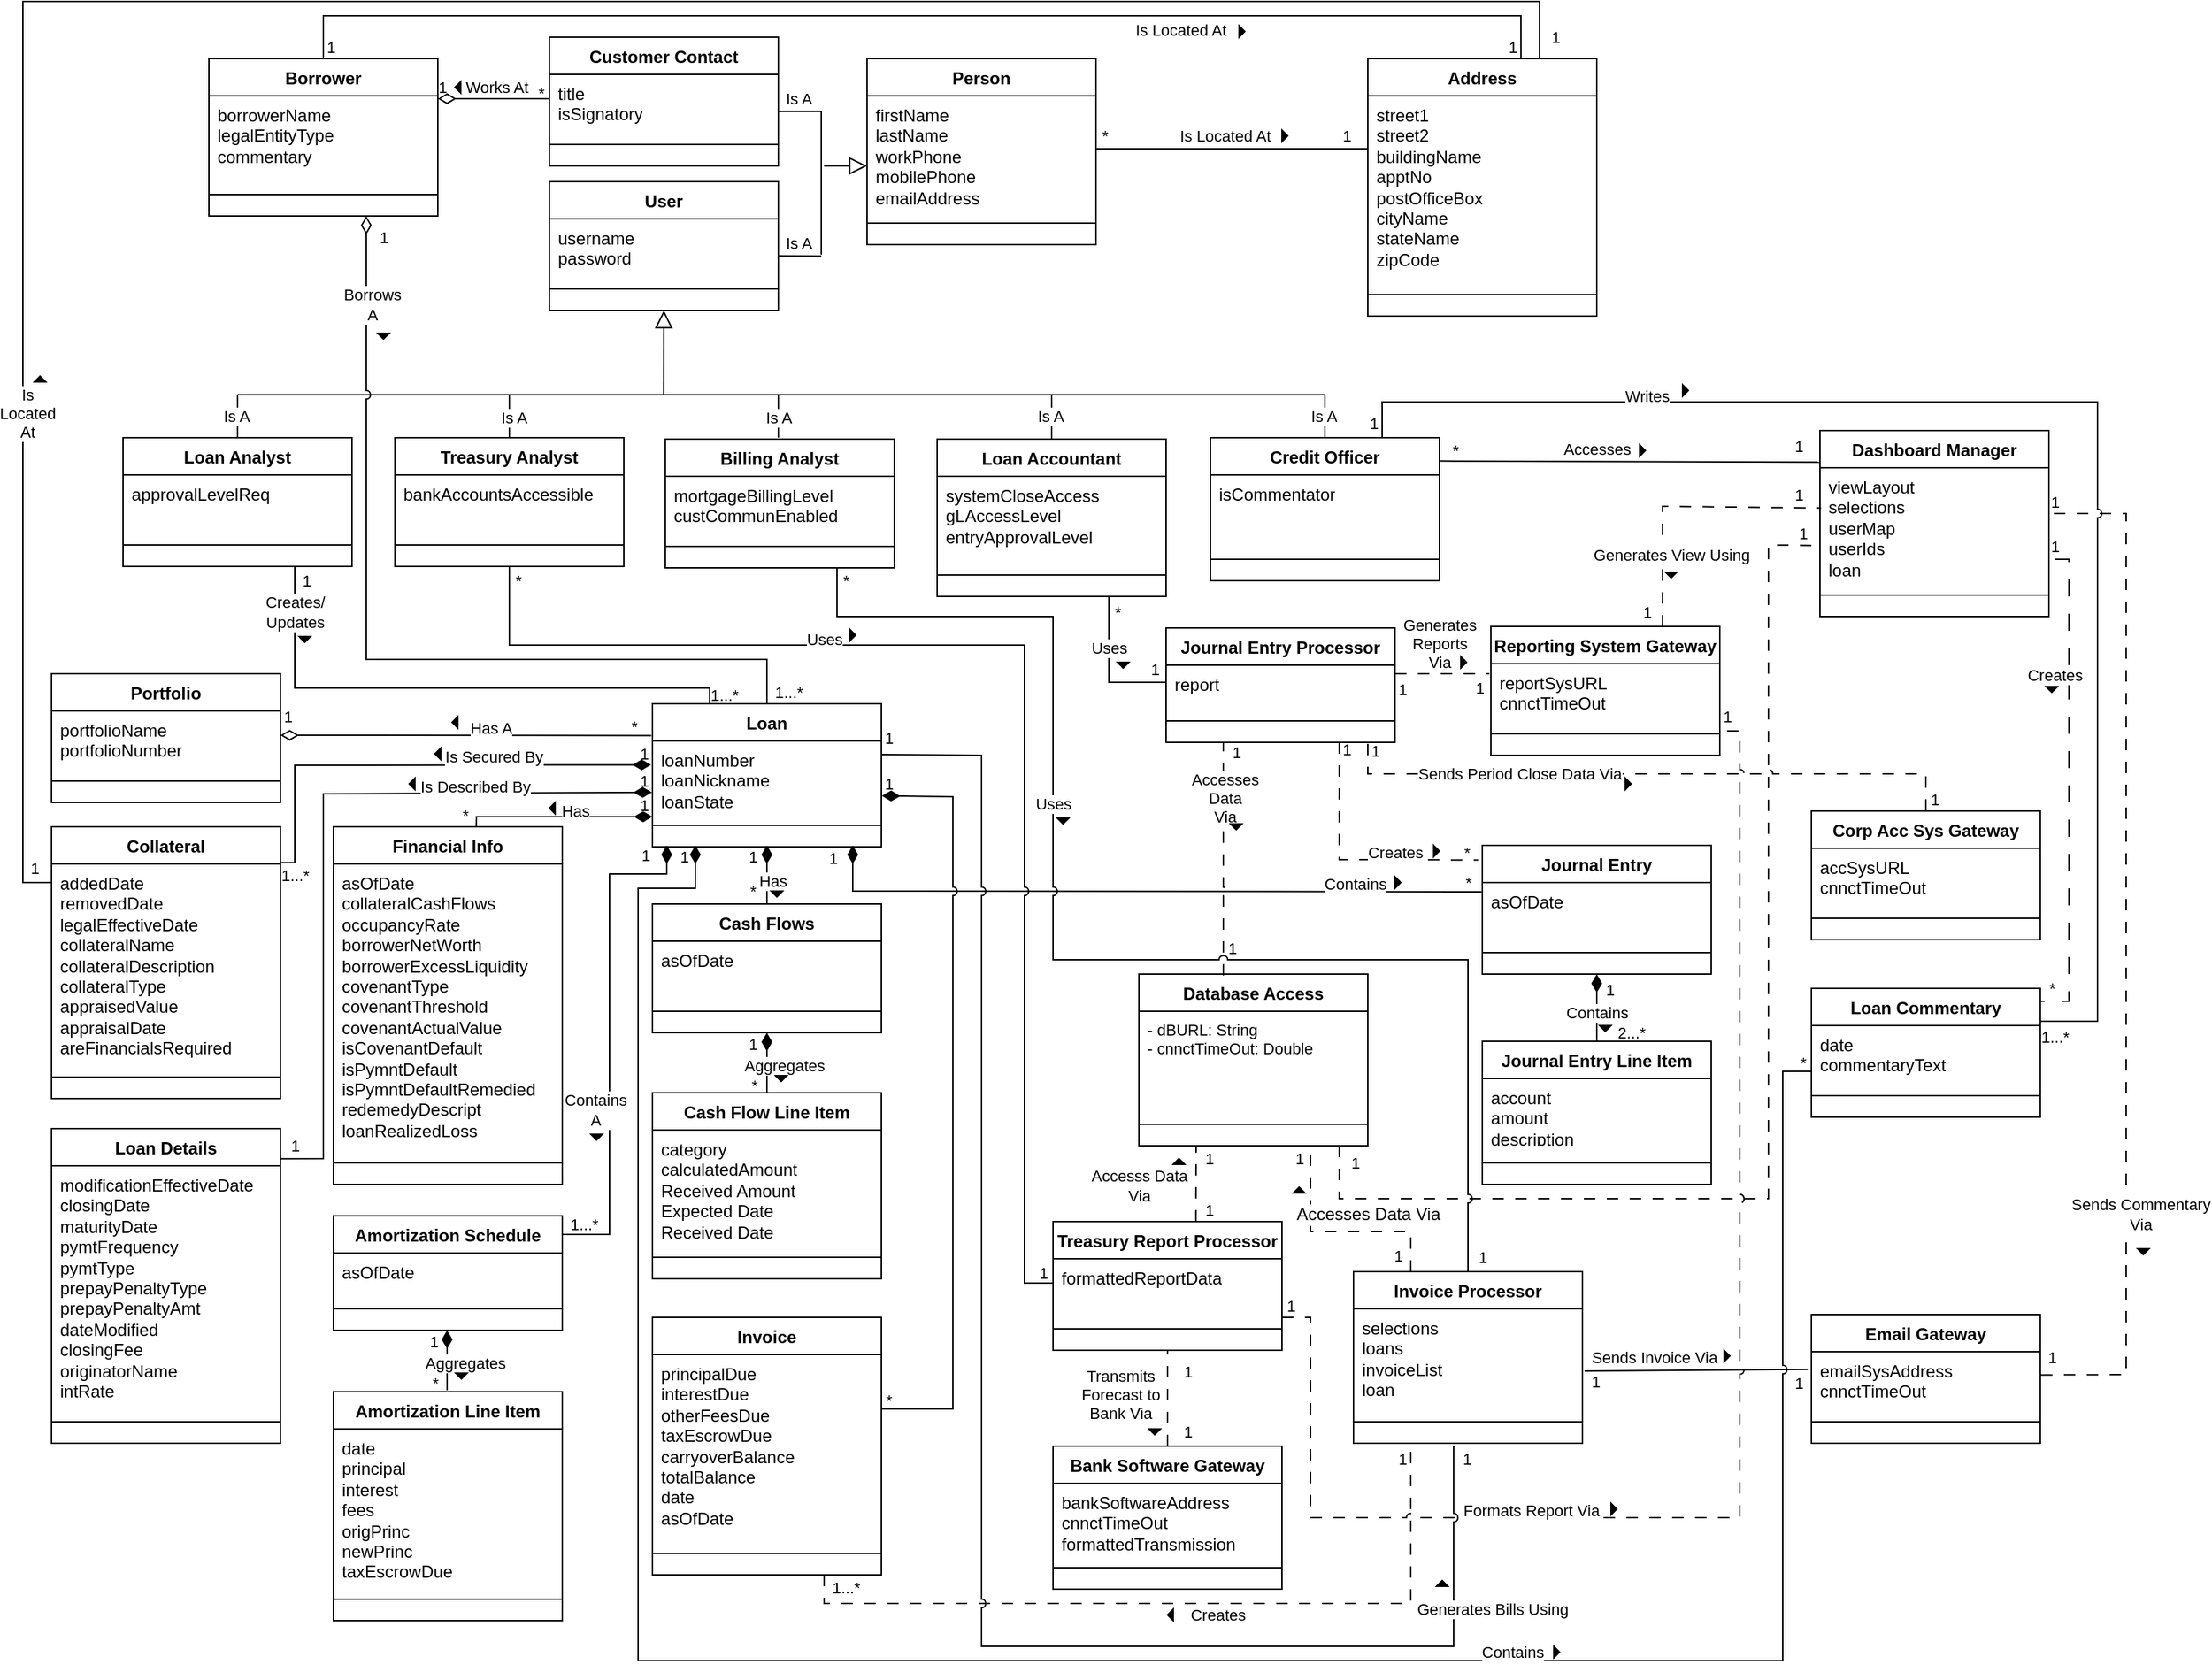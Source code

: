 <mxfile version="26.0.16">
  <diagram name="Page-1" id="tXG55jVxtdDTSZWkihLU">
    <mxGraphModel dx="1499" dy="1089" grid="1" gridSize="10" guides="1" tooltips="1" connect="1" arrows="1" fold="1" page="1" pageScale="1" pageWidth="1100" pageHeight="850" math="0" shadow="0">
      <root>
        <mxCell id="0" />
        <mxCell id="1" parent="0" />
        <mxCell id="kF3sTlDbWWNvE3L73D8_-4" value="Database Access" style="swimlane;fontStyle=1;align=center;verticalAlign=top;childLayout=stackLayout;horizontal=1;startSize=26;horizontalStack=0;resizeParent=1;resizeParentMax=0;resizeLast=0;collapsible=1;marginBottom=0;whiteSpace=wrap;html=1;" parent="1" vertex="1">
          <mxGeometry x="410" y="620" width="160" height="120" as="geometry" />
        </mxCell>
        <mxCell id="kF3sTlDbWWNvE3L73D8_-5" value="&lt;div&gt;&lt;div style=&quot;font-size: 11px;&quot;&gt;- dBURL: String&lt;/div&gt;&lt;div style=&quot;font-size: 11px;&quot;&gt;- cnnctTimeOut: Double&lt;/div&gt;&lt;/div&gt;" style="text;strokeColor=none;fillColor=none;align=left;verticalAlign=top;spacingLeft=4;spacingRight=4;overflow=hidden;rotatable=0;points=[[0,0.5],[1,0.5]];portConstraint=eastwest;whiteSpace=wrap;html=1;fontStyle=0" parent="kF3sTlDbWWNvE3L73D8_-4" vertex="1">
          <mxGeometry y="26" width="160" height="64" as="geometry" />
        </mxCell>
        <mxCell id="kF3sTlDbWWNvE3L73D8_-6" value="" style="line;strokeWidth=1;fillColor=none;align=left;verticalAlign=middle;spacingTop=-1;spacingLeft=3;spacingRight=3;rotatable=0;labelPosition=right;points=[];portConstraint=eastwest;strokeColor=inherit;fontStyle=0" parent="kF3sTlDbWWNvE3L73D8_-4" vertex="1">
          <mxGeometry y="90" width="160" height="30" as="geometry" />
        </mxCell>
        <mxCell id="E4u7SWDCAfa03cuSUIF7-13" value="" style="edgeStyle=none;shape=connector;rounded=0;orthogonalLoop=1;jettySize=auto;html=1;strokeColor=default;align=center;verticalAlign=middle;fontFamily=Helvetica;fontSize=11;fontColor=default;labelBackgroundColor=default;endArrow=none;startArrow=block;startFill=0;endSize=6;startSize=10;jumpStyle=none;exitX=0.5;exitY=1;exitDx=0;exitDy=0;fontStyle=0" parent="1" source="MVc7WZ1SkRlFC5I5kt_B-1" edge="1">
          <mxGeometry relative="1" as="geometry">
            <mxPoint x="77.84" y="215" as="targetPoint" />
            <mxPoint x="77.84" y="161" as="sourcePoint" />
          </mxGeometry>
        </mxCell>
        <mxCell id="E4u7SWDCAfa03cuSUIF7-19" style="edgeStyle=none;shape=connector;rounded=0;orthogonalLoop=1;jettySize=auto;html=1;exitX=1.002;exitY=0.761;exitDx=0;exitDy=0;strokeColor=default;align=center;verticalAlign=middle;fontFamily=Helvetica;fontSize=11;fontColor=default;labelBackgroundColor=default;endArrow=none;exitPerimeter=0;fontStyle=0" parent="1" source="MVc7WZ1SkRlFC5I5kt_B-2" edge="1">
          <mxGeometry relative="1" as="geometry">
            <mxPoint x="188" y="118" as="targetPoint" />
          </mxGeometry>
        </mxCell>
        <mxCell id="E4u7SWDCAfa03cuSUIF7-23" value="Is A" style="edgeLabel;html=1;align=center;verticalAlign=middle;resizable=0;points=[];fontFamily=Helvetica;fontSize=11;fontColor=default;labelBackgroundColor=default;fontStyle=0" parent="E4u7SWDCAfa03cuSUIF7-19" vertex="1" connectable="0">
          <mxGeometry x="-0.074" y="-2" relative="1" as="geometry">
            <mxPoint y="-11" as="offset" />
          </mxGeometry>
        </mxCell>
        <mxCell id="MVc7WZ1SkRlFC5I5kt_B-1" value="User" style="swimlane;fontStyle=1;align=center;verticalAlign=top;childLayout=stackLayout;horizontal=1;startSize=26;horizontalStack=0;resizeParent=1;resizeParentMax=0;resizeLast=0;collapsible=1;marginBottom=0;whiteSpace=wrap;html=1;" parent="1" vertex="1">
          <mxGeometry x="-2" y="66" width="160" height="90" as="geometry" />
        </mxCell>
        <mxCell id="MVc7WZ1SkRlFC5I5kt_B-2" value="username&lt;div&gt;password&lt;/div&gt;" style="text;strokeColor=none;fillColor=none;align=left;verticalAlign=top;spacingLeft=4;spacingRight=4;overflow=hidden;rotatable=0;points=[[0,0.5],[1,0.5]];portConstraint=eastwest;whiteSpace=wrap;html=1;fontStyle=0" parent="MVc7WZ1SkRlFC5I5kt_B-1" vertex="1">
          <mxGeometry y="26" width="160" height="34" as="geometry" />
        </mxCell>
        <mxCell id="MVc7WZ1SkRlFC5I5kt_B-3" value="" style="line;strokeWidth=1;fillColor=none;align=left;verticalAlign=middle;spacingTop=-1;spacingLeft=3;spacingRight=3;rotatable=0;labelPosition=right;points=[];portConstraint=eastwest;strokeColor=inherit;fontStyle=0" parent="MVc7WZ1SkRlFC5I5kt_B-1" vertex="1">
          <mxGeometry y="60" width="160" height="30" as="geometry" />
        </mxCell>
        <mxCell id="MVc7WZ1SkRlFC5I5kt_B-17" value="Person" style="swimlane;fontStyle=1;align=center;verticalAlign=top;childLayout=stackLayout;horizontal=1;startSize=26;horizontalStack=0;resizeParent=1;resizeParentMax=0;resizeLast=0;collapsible=1;marginBottom=0;whiteSpace=wrap;html=1;" parent="1" vertex="1">
          <mxGeometry x="220" y="-20" width="160" height="130" as="geometry" />
        </mxCell>
        <mxCell id="MVc7WZ1SkRlFC5I5kt_B-18" value="firstName&lt;div&gt;lastName&lt;/div&gt;&lt;div&gt;workPhone&lt;/div&gt;&lt;div&gt;mobilePhone&lt;/div&gt;&lt;div&gt;emailAddress&lt;/div&gt;" style="text;strokeColor=none;fillColor=none;align=left;verticalAlign=top;spacingLeft=4;spacingRight=4;overflow=hidden;rotatable=0;points=[[0,0.5],[1,0.5]];portConstraint=eastwest;whiteSpace=wrap;html=1;fontStyle=0" parent="MVc7WZ1SkRlFC5I5kt_B-17" vertex="1">
          <mxGeometry y="26" width="160" height="74" as="geometry" />
        </mxCell>
        <mxCell id="MVc7WZ1SkRlFC5I5kt_B-19" value="" style="line;strokeWidth=1;fillColor=none;align=left;verticalAlign=middle;spacingTop=-1;spacingLeft=3;spacingRight=3;rotatable=0;labelPosition=right;points=[];portConstraint=eastwest;strokeColor=inherit;fontStyle=0" parent="MVc7WZ1SkRlFC5I5kt_B-17" vertex="1">
          <mxGeometry y="100" width="160" height="30" as="geometry" />
        </mxCell>
        <mxCell id="MVc7WZ1SkRlFC5I5kt_B-20" value="Customer Contact" style="swimlane;fontStyle=1;align=center;verticalAlign=top;childLayout=stackLayout;horizontal=1;startSize=26;horizontalStack=0;resizeParent=1;resizeParentMax=0;resizeLast=0;collapsible=1;marginBottom=0;whiteSpace=wrap;html=1;" parent="1" vertex="1">
          <mxGeometry x="-2" y="-35" width="160" height="90" as="geometry" />
        </mxCell>
        <mxCell id="MVc7WZ1SkRlFC5I5kt_B-21" value="title&lt;div&gt;isSignatory&lt;/div&gt;" style="text;strokeColor=none;fillColor=none;align=left;verticalAlign=top;spacingLeft=4;spacingRight=4;overflow=hidden;rotatable=0;points=[[0,0.5],[1,0.5]];portConstraint=eastwest;whiteSpace=wrap;html=1;fontStyle=0" parent="MVc7WZ1SkRlFC5I5kt_B-20" vertex="1">
          <mxGeometry y="26" width="160" height="34" as="geometry" />
        </mxCell>
        <mxCell id="MVc7WZ1SkRlFC5I5kt_B-22" value="" style="line;strokeWidth=1;fillColor=none;align=left;verticalAlign=middle;spacingTop=-1;spacingLeft=3;spacingRight=3;rotatable=0;labelPosition=right;points=[];portConstraint=eastwest;strokeColor=inherit;fontStyle=0" parent="MVc7WZ1SkRlFC5I5kt_B-20" vertex="1">
          <mxGeometry y="60" width="160" height="30" as="geometry" />
        </mxCell>
        <mxCell id="MVc7WZ1SkRlFC5I5kt_B-23" value="Loan Accountant" style="swimlane;fontStyle=1;align=center;verticalAlign=top;childLayout=stackLayout;horizontal=1;startSize=26;horizontalStack=0;resizeParent=1;resizeParentMax=0;resizeLast=0;collapsible=1;marginBottom=0;whiteSpace=wrap;html=1;" parent="1" vertex="1">
          <mxGeometry x="269" y="246" width="160" height="110" as="geometry" />
        </mxCell>
        <mxCell id="MVc7WZ1SkRlFC5I5kt_B-24" value="systemCloseAccess&lt;div&gt;gLAccessLevel&lt;/div&gt;&lt;div&gt;entryApprovalLevel&lt;/div&gt;" style="text;strokeColor=none;fillColor=none;align=left;verticalAlign=top;spacingLeft=4;spacingRight=4;overflow=hidden;rotatable=0;points=[[0,0.5],[1,0.5]];portConstraint=eastwest;whiteSpace=wrap;html=1;fontStyle=0" parent="MVc7WZ1SkRlFC5I5kt_B-23" vertex="1">
          <mxGeometry y="26" width="160" height="54" as="geometry" />
        </mxCell>
        <mxCell id="MVc7WZ1SkRlFC5I5kt_B-25" value="" style="line;strokeWidth=1;fillColor=none;align=left;verticalAlign=middle;spacingTop=-1;spacingLeft=3;spacingRight=3;rotatable=0;labelPosition=right;points=[];portConstraint=eastwest;strokeColor=inherit;fontStyle=0" parent="MVc7WZ1SkRlFC5I5kt_B-23" vertex="1">
          <mxGeometry y="80" width="160" height="30" as="geometry" />
        </mxCell>
        <mxCell id="MVc7WZ1SkRlFC5I5kt_B-26" value="Loan Analyst" style="swimlane;fontStyle=1;align=center;verticalAlign=top;childLayout=stackLayout;horizontal=1;startSize=26;horizontalStack=0;resizeParent=1;resizeParentMax=0;resizeLast=0;collapsible=1;marginBottom=0;whiteSpace=wrap;html=1;" parent="1" vertex="1">
          <mxGeometry x="-300" y="245" width="160" height="90" as="geometry" />
        </mxCell>
        <mxCell id="MVc7WZ1SkRlFC5I5kt_B-27" value="approvalLevelReq&lt;div&gt;&lt;br&gt;&lt;/div&gt;&lt;div&gt;&lt;br&gt;&lt;/div&gt;" style="text;strokeColor=none;fillColor=none;align=left;verticalAlign=top;spacingLeft=4;spacingRight=4;overflow=hidden;rotatable=0;points=[[0,0.5],[1,0.5]];portConstraint=eastwest;whiteSpace=wrap;html=1;fontStyle=0" parent="MVc7WZ1SkRlFC5I5kt_B-26" vertex="1">
          <mxGeometry y="26" width="160" height="34" as="geometry" />
        </mxCell>
        <mxCell id="MVc7WZ1SkRlFC5I5kt_B-28" value="" style="line;strokeWidth=1;fillColor=none;align=left;verticalAlign=middle;spacingTop=-1;spacingLeft=3;spacingRight=3;rotatable=0;labelPosition=right;points=[];portConstraint=eastwest;strokeColor=inherit;fontStyle=0" parent="MVc7WZ1SkRlFC5I5kt_B-26" vertex="1">
          <mxGeometry y="60" width="160" height="30" as="geometry" />
        </mxCell>
        <mxCell id="MVc7WZ1SkRlFC5I5kt_B-29" value="Billing Analyst" style="swimlane;fontStyle=1;align=center;verticalAlign=top;childLayout=stackLayout;horizontal=1;startSize=26;horizontalStack=0;resizeParent=1;resizeParentMax=0;resizeLast=0;collapsible=1;marginBottom=0;whiteSpace=wrap;html=1;" parent="1" vertex="1">
          <mxGeometry x="79" y="246" width="160" height="90" as="geometry" />
        </mxCell>
        <mxCell id="MVc7WZ1SkRlFC5I5kt_B-30" value="mortgageBillingLevel&lt;br&gt;&lt;div&gt;custCommunEnabled&lt;/div&gt;" style="text;strokeColor=none;fillColor=none;align=left;verticalAlign=top;spacingLeft=4;spacingRight=4;overflow=hidden;rotatable=0;points=[[0,0.5],[1,0.5]];portConstraint=eastwest;whiteSpace=wrap;html=1;fontStyle=0" parent="MVc7WZ1SkRlFC5I5kt_B-29" vertex="1">
          <mxGeometry y="26" width="160" height="34" as="geometry" />
        </mxCell>
        <mxCell id="MVc7WZ1SkRlFC5I5kt_B-31" value="" style="line;strokeWidth=1;fillColor=none;align=left;verticalAlign=middle;spacingTop=-1;spacingLeft=3;spacingRight=3;rotatable=0;labelPosition=right;points=[];portConstraint=eastwest;strokeColor=inherit;fontStyle=0" parent="MVc7WZ1SkRlFC5I5kt_B-29" vertex="1">
          <mxGeometry y="60" width="160" height="30" as="geometry" />
        </mxCell>
        <mxCell id="MVc7WZ1SkRlFC5I5kt_B-32" value="Credit Officer" style="swimlane;fontStyle=1;align=center;verticalAlign=top;childLayout=stackLayout;horizontal=1;startSize=26;horizontalStack=0;resizeParent=1;resizeParentMax=0;resizeLast=0;collapsible=1;marginBottom=0;whiteSpace=wrap;html=1;" parent="1" vertex="1">
          <mxGeometry x="460" y="245" width="160" height="100" as="geometry" />
        </mxCell>
        <mxCell id="MVc7WZ1SkRlFC5I5kt_B-33" value="&lt;div&gt;&lt;span style=&quot;background-color: transparent; color: light-dark(rgb(0, 0, 0), rgb(255, 255, 255));&quot;&gt;isCommentator&lt;/span&gt;&lt;br&gt;&lt;/div&gt;&lt;div&gt;&lt;span style=&quot;background-color: transparent; color: light-dark(rgb(0, 0, 0), rgb(255, 255, 255));&quot;&gt;&lt;br&gt;&lt;/span&gt;&lt;/div&gt;&lt;div&gt;&lt;br&gt;&lt;/div&gt;" style="text;strokeColor=none;fillColor=none;align=left;verticalAlign=top;spacingLeft=4;spacingRight=4;overflow=hidden;rotatable=0;points=[[0,0.5],[1,0.5]];portConstraint=eastwest;whiteSpace=wrap;html=1;fontStyle=0" parent="MVc7WZ1SkRlFC5I5kt_B-32" vertex="1">
          <mxGeometry y="26" width="160" height="44" as="geometry" />
        </mxCell>
        <mxCell id="MVc7WZ1SkRlFC5I5kt_B-34" value="" style="line;strokeWidth=1;fillColor=none;align=left;verticalAlign=middle;spacingTop=-1;spacingLeft=3;spacingRight=3;rotatable=0;labelPosition=right;points=[];portConstraint=eastwest;strokeColor=inherit;fontStyle=0" parent="MVc7WZ1SkRlFC5I5kt_B-32" vertex="1">
          <mxGeometry y="70" width="160" height="30" as="geometry" />
        </mxCell>
        <mxCell id="MVc7WZ1SkRlFC5I5kt_B-35" value="Treasury Analyst" style="swimlane;fontStyle=1;align=center;verticalAlign=top;childLayout=stackLayout;horizontal=1;startSize=26;horizontalStack=0;resizeParent=1;resizeParentMax=0;resizeLast=0;collapsible=1;marginBottom=0;whiteSpace=wrap;html=1;" parent="1" vertex="1">
          <mxGeometry x="-110" y="245" width="160" height="90" as="geometry" />
        </mxCell>
        <mxCell id="MVc7WZ1SkRlFC5I5kt_B-36" value="bankAccountsAccessible&lt;div&gt;&lt;br&gt;&lt;/div&gt;" style="text;strokeColor=none;fillColor=none;align=left;verticalAlign=top;spacingLeft=4;spacingRight=4;overflow=hidden;rotatable=0;points=[[0,0.5],[1,0.5]];portConstraint=eastwest;whiteSpace=wrap;html=1;fontStyle=0" parent="MVc7WZ1SkRlFC5I5kt_B-35" vertex="1">
          <mxGeometry y="26" width="160" height="34" as="geometry" />
        </mxCell>
        <mxCell id="MVc7WZ1SkRlFC5I5kt_B-37" value="" style="line;strokeWidth=1;fillColor=none;align=left;verticalAlign=middle;spacingTop=-1;spacingLeft=3;spacingRight=3;rotatable=0;labelPosition=right;points=[];portConstraint=eastwest;strokeColor=inherit;fontStyle=0" parent="MVc7WZ1SkRlFC5I5kt_B-35" vertex="1">
          <mxGeometry y="60" width="160" height="30" as="geometry" />
        </mxCell>
        <mxCell id="MVc7WZ1SkRlFC5I5kt_B-38" value="Address" style="swimlane;fontStyle=1;align=center;verticalAlign=top;childLayout=stackLayout;horizontal=1;startSize=26;horizontalStack=0;resizeParent=1;resizeParentMax=0;resizeLast=0;collapsible=1;marginBottom=0;whiteSpace=wrap;html=1;" parent="1" vertex="1">
          <mxGeometry x="570" y="-20" width="160" height="180" as="geometry" />
        </mxCell>
        <mxCell id="MVc7WZ1SkRlFC5I5kt_B-39" value="street1&lt;div&gt;street2&lt;/div&gt;&lt;div&gt;buildingName&lt;/div&gt;&lt;div&gt;apptNo&lt;/div&gt;&lt;div&gt;postOfficeBox&lt;/div&gt;&lt;div&gt;cityName&lt;/div&gt;&lt;div&gt;stateName&lt;/div&gt;&lt;div&gt;zipCode&lt;/div&gt;" style="text;strokeColor=none;fillColor=none;align=left;verticalAlign=top;spacingLeft=4;spacingRight=4;overflow=hidden;rotatable=0;points=[[0,0.5],[1,0.5]];portConstraint=eastwest;whiteSpace=wrap;html=1;fontStyle=0" parent="MVc7WZ1SkRlFC5I5kt_B-38" vertex="1">
          <mxGeometry y="26" width="160" height="124" as="geometry" />
        </mxCell>
        <mxCell id="MVc7WZ1SkRlFC5I5kt_B-40" value="" style="line;strokeWidth=1;fillColor=none;align=left;verticalAlign=middle;spacingTop=-1;spacingLeft=3;spacingRight=3;rotatable=0;labelPosition=right;points=[];portConstraint=eastwest;strokeColor=inherit;fontStyle=0" parent="MVc7WZ1SkRlFC5I5kt_B-38" vertex="1">
          <mxGeometry y="150" width="160" height="30" as="geometry" />
        </mxCell>
        <mxCell id="MVc7WZ1SkRlFC5I5kt_B-44" value="Loan" style="swimlane;fontStyle=1;align=center;verticalAlign=top;childLayout=stackLayout;horizontal=1;startSize=26;horizontalStack=0;resizeParent=1;resizeParentMax=0;resizeLast=0;collapsible=1;marginBottom=0;whiteSpace=wrap;html=1;" parent="1" vertex="1">
          <mxGeometry x="70" y="431" width="160" height="100" as="geometry" />
        </mxCell>
        <mxCell id="MVc7WZ1SkRlFC5I5kt_B-45" value="loanNumber&lt;div&gt;loanNickname&lt;/div&gt;&lt;div&gt;loanState&lt;/div&gt;" style="text;strokeColor=none;fillColor=none;align=left;verticalAlign=top;spacingLeft=4;spacingRight=4;overflow=hidden;rotatable=0;points=[[0,0.5],[1,0.5]];portConstraint=eastwest;whiteSpace=wrap;html=1;fontStyle=0" parent="MVc7WZ1SkRlFC5I5kt_B-44" vertex="1">
          <mxGeometry y="26" width="160" height="44" as="geometry" />
        </mxCell>
        <mxCell id="MVc7WZ1SkRlFC5I5kt_B-46" value="" style="line;strokeWidth=1;fillColor=none;align=left;verticalAlign=middle;spacingTop=-1;spacingLeft=3;spacingRight=3;rotatable=0;labelPosition=right;points=[];portConstraint=eastwest;strokeColor=inherit;fontStyle=0" parent="MVc7WZ1SkRlFC5I5kt_B-44" vertex="1">
          <mxGeometry y="70" width="160" height="30" as="geometry" />
        </mxCell>
        <mxCell id="MVc7WZ1SkRlFC5I5kt_B-47" value="Portfolio" style="swimlane;fontStyle=1;align=center;verticalAlign=top;childLayout=stackLayout;horizontal=1;startSize=26;horizontalStack=0;resizeParent=1;resizeParentMax=0;resizeLast=0;collapsible=1;marginBottom=0;whiteSpace=wrap;html=1;" parent="1" vertex="1">
          <mxGeometry x="-350" y="410" width="160" height="90" as="geometry" />
        </mxCell>
        <mxCell id="MVc7WZ1SkRlFC5I5kt_B-48" value="portfolioName&lt;div&gt;portfolioNumber&lt;/div&gt;" style="text;strokeColor=none;fillColor=none;align=left;verticalAlign=top;spacingLeft=4;spacingRight=4;overflow=hidden;rotatable=0;points=[[0,0.5],[1,0.5]];portConstraint=eastwest;whiteSpace=wrap;html=1;fontStyle=0" parent="MVc7WZ1SkRlFC5I5kt_B-47" vertex="1">
          <mxGeometry y="26" width="160" height="34" as="geometry" />
        </mxCell>
        <mxCell id="MVc7WZ1SkRlFC5I5kt_B-49" value="" style="line;strokeWidth=1;fillColor=none;align=left;verticalAlign=middle;spacingTop=-1;spacingLeft=3;spacingRight=3;rotatable=0;labelPosition=right;points=[];portConstraint=eastwest;strokeColor=inherit;fontStyle=0" parent="MVc7WZ1SkRlFC5I5kt_B-47" vertex="1">
          <mxGeometry y="60" width="160" height="30" as="geometry" />
        </mxCell>
        <mxCell id="MVc7WZ1SkRlFC5I5kt_B-59" value="Financial Info" style="swimlane;fontStyle=1;align=center;verticalAlign=top;childLayout=stackLayout;horizontal=1;startSize=26;horizontalStack=0;resizeParent=1;resizeParentMax=0;resizeLast=0;collapsible=1;marginBottom=0;whiteSpace=wrap;html=1;" parent="1" vertex="1">
          <mxGeometry x="-153" y="517" width="160" height="250" as="geometry" />
        </mxCell>
        <mxCell id="MVc7WZ1SkRlFC5I5kt_B-60" value="asOfDate&lt;div&gt;collateralCashFlows&lt;/div&gt;&lt;div&gt;occupancyRate&lt;/div&gt;&lt;div&gt;borrowerNetWorth&lt;/div&gt;&lt;div&gt;borrowerExcessLiquidity&lt;/div&gt;&lt;div&gt;&lt;span style=&quot;background-color: transparent; color: light-dark(rgb(0, 0, 0), rgb(255, 255, 255));&quot;&gt;covenantType&lt;/span&gt;&lt;br&gt;&lt;/div&gt;&lt;div&gt;&lt;div&gt;covenantThreshold&lt;/div&gt;&lt;div&gt;covenantActualValue&lt;/div&gt;&lt;div&gt;&lt;span style=&quot;background-color: transparent; color: light-dark(rgb(0, 0, 0), rgb(255, 255, 255));&quot;&gt;isCovenantDefault&lt;/span&gt;&lt;br&gt;&lt;/div&gt;&lt;div&gt;&lt;span style=&quot;background-color: transparent; color: light-dark(rgb(0, 0, 0), rgb(255, 255, 255));&quot;&gt;isPymntDefault&lt;/span&gt;&lt;/div&gt;&lt;div&gt;&lt;span style=&quot;background-color: transparent; color: light-dark(rgb(0, 0, 0), rgb(255, 255, 255));&quot;&gt;isPymntDefaultRemedied&lt;/span&gt;&lt;/div&gt;&lt;div&gt;&lt;span style=&quot;background-color: transparent; color: light-dark(rgb(0, 0, 0), rgb(255, 255, 255));&quot;&gt;redemedyDescript&lt;/span&gt;&lt;/div&gt;&lt;div&gt;loanRealizedLoss&lt;/div&gt;&lt;div&gt;&lt;br&gt;&lt;/div&gt;&lt;/div&gt;&lt;div&gt;&lt;div&gt;&lt;br&gt;&lt;div&gt;&lt;br&gt;&lt;/div&gt;&lt;/div&gt;&lt;/div&gt;" style="text;strokeColor=none;fillColor=none;align=left;verticalAlign=top;spacingLeft=4;spacingRight=4;overflow=hidden;rotatable=0;points=[[0,0.5],[1,0.5]];portConstraint=eastwest;whiteSpace=wrap;html=1;fontStyle=0" parent="MVc7WZ1SkRlFC5I5kt_B-59" vertex="1">
          <mxGeometry y="26" width="160" height="194" as="geometry" />
        </mxCell>
        <mxCell id="MVc7WZ1SkRlFC5I5kt_B-61" value="" style="line;strokeWidth=1;fillColor=none;align=left;verticalAlign=middle;spacingTop=-1;spacingLeft=3;spacingRight=3;rotatable=0;labelPosition=right;points=[];portConstraint=eastwest;strokeColor=inherit;fontStyle=0" parent="MVc7WZ1SkRlFC5I5kt_B-59" vertex="1">
          <mxGeometry y="220" width="160" height="30" as="geometry" />
        </mxCell>
        <mxCell id="MVc7WZ1SkRlFC5I5kt_B-65" value="Loan Details" style="swimlane;fontStyle=1;align=center;verticalAlign=top;childLayout=stackLayout;horizontal=1;startSize=26;horizontalStack=0;resizeParent=1;resizeParentMax=0;resizeLast=0;collapsible=1;marginBottom=0;whiteSpace=wrap;html=1;" parent="1" vertex="1">
          <mxGeometry x="-350" y="728" width="160" height="220" as="geometry" />
        </mxCell>
        <mxCell id="MVc7WZ1SkRlFC5I5kt_B-66" value="&lt;div&gt;modificationEffectiveDate&lt;/div&gt;closingDate&lt;div&gt;maturityDate&lt;/div&gt;&lt;div&gt;pymtFrequency&lt;/div&gt;&lt;div&gt;pymtType&lt;/div&gt;&lt;div&gt;prepayPenaltyType&lt;/div&gt;&lt;div&gt;prepayPenaltyAmt&lt;br&gt;&lt;div&gt;dateModified&lt;/div&gt;&lt;div&gt;closingFee&lt;/div&gt;&lt;div&gt;originatorName&lt;/div&gt;&lt;div&gt;intRate&lt;/div&gt;&lt;div&gt;&lt;br&gt;&lt;/div&gt;&lt;div&gt;&lt;br&gt;&lt;div&gt;&lt;br&gt;&lt;/div&gt;&lt;/div&gt;&lt;/div&gt;" style="text;strokeColor=none;fillColor=none;align=left;verticalAlign=top;spacingLeft=4;spacingRight=4;overflow=hidden;rotatable=0;points=[[0,0.5],[1,0.5]];portConstraint=eastwest;whiteSpace=wrap;html=1;fontStyle=0" parent="MVc7WZ1SkRlFC5I5kt_B-65" vertex="1">
          <mxGeometry y="26" width="160" height="164" as="geometry" />
        </mxCell>
        <mxCell id="MVc7WZ1SkRlFC5I5kt_B-67" value="" style="line;strokeWidth=1;fillColor=none;align=left;verticalAlign=middle;spacingTop=-1;spacingLeft=3;spacingRight=3;rotatable=0;labelPosition=right;points=[];portConstraint=eastwest;strokeColor=inherit;fontStyle=0" parent="MVc7WZ1SkRlFC5I5kt_B-65" vertex="1">
          <mxGeometry y="190" width="160" height="30" as="geometry" />
        </mxCell>
        <mxCell id="MVc7WZ1SkRlFC5I5kt_B-68" value="Cash Flows" style="swimlane;fontStyle=1;align=center;verticalAlign=top;childLayout=stackLayout;horizontal=1;startSize=26;horizontalStack=0;resizeParent=1;resizeParentMax=0;resizeLast=0;collapsible=1;marginBottom=0;whiteSpace=wrap;html=1;" parent="1" vertex="1">
          <mxGeometry x="70" y="571" width="160" height="90" as="geometry" />
        </mxCell>
        <mxCell id="MVc7WZ1SkRlFC5I5kt_B-69" value="asOfDate&lt;div&gt;&lt;br&gt;&lt;/div&gt;" style="text;strokeColor=none;fillColor=none;align=left;verticalAlign=top;spacingLeft=4;spacingRight=4;overflow=hidden;rotatable=0;points=[[0,0.5],[1,0.5]];portConstraint=eastwest;whiteSpace=wrap;html=1;fontStyle=0" parent="MVc7WZ1SkRlFC5I5kt_B-68" vertex="1">
          <mxGeometry y="26" width="160" height="34" as="geometry" />
        </mxCell>
        <mxCell id="MVc7WZ1SkRlFC5I5kt_B-70" value="" style="line;strokeWidth=1;fillColor=none;align=left;verticalAlign=middle;spacingTop=-1;spacingLeft=3;spacingRight=3;rotatable=0;labelPosition=right;points=[];portConstraint=eastwest;strokeColor=inherit;fontStyle=0" parent="MVc7WZ1SkRlFC5I5kt_B-68" vertex="1">
          <mxGeometry y="60" width="160" height="30" as="geometry" />
        </mxCell>
        <mxCell id="kF3sTlDbWWNvE3L73D8_-112" value="" style="endArrow=diamondThin;html=1;rounded=0;exitX=-0.004;exitY=0.19;exitDx=0;exitDy=0;exitPerimeter=0;endFill=1;startSize=6;endSize=10;fontStyle=0;jumpStyle=arc;" parent="MVc7WZ1SkRlFC5I5kt_B-68" source="MVc7WZ1SkRlFC5I5kt_B-91" edge="1">
          <mxGeometry width="50" height="50" relative="1" as="geometry">
            <mxPoint x="150" y="49" as="sourcePoint" />
            <mxPoint x="140" y="-41" as="targetPoint" />
            <Array as="points">
              <mxPoint x="140" y="-9" />
            </Array>
          </mxGeometry>
        </mxCell>
        <mxCell id="kF3sTlDbWWNvE3L73D8_-113" value="&lt;span&gt;Contains&lt;/span&gt;" style="edgeLabel;html=1;align=center;verticalAlign=middle;resizable=0;points=[];fontStyle=0" parent="kF3sTlDbWWNvE3L73D8_-112" vertex="1" connectable="0">
          <mxGeometry x="-0.634" y="-2" relative="1" as="geometry">
            <mxPoint x="-2" y="-4" as="offset" />
          </mxGeometry>
        </mxCell>
        <mxCell id="MVc7WZ1SkRlFC5I5kt_B-71" value="Collateral" style="swimlane;fontStyle=1;align=center;verticalAlign=top;childLayout=stackLayout;horizontal=1;startSize=26;horizontalStack=0;resizeParent=1;resizeParentMax=0;resizeLast=0;collapsible=1;marginBottom=0;whiteSpace=wrap;html=1;" parent="1" vertex="1">
          <mxGeometry x="-350" y="517" width="160" height="190" as="geometry" />
        </mxCell>
        <mxCell id="MVc7WZ1SkRlFC5I5kt_B-72" value="&lt;div&gt;addedDate&lt;/div&gt;&lt;div&gt;removedDate&lt;/div&gt;&lt;div&gt;legalEffectiveDate&lt;/div&gt;&lt;div&gt;collateralName&lt;/div&gt;&lt;div&gt;collateralDescription&lt;/div&gt;&lt;div&gt;collateralType&lt;/div&gt;&lt;div&gt;appraisedValue&lt;/div&gt;&lt;div&gt;appraisalDate&lt;/div&gt;&lt;div&gt;areFinancialsRequired&lt;/div&gt;&lt;div&gt;&lt;br&gt;&lt;/div&gt;&lt;div&gt;&lt;br&gt;&lt;/div&gt;" style="text;strokeColor=none;fillColor=none;align=left;verticalAlign=top;spacingLeft=4;spacingRight=4;overflow=hidden;rotatable=0;points=[[0,0.5],[1,0.5]];portConstraint=eastwest;whiteSpace=wrap;html=1;fontStyle=0" parent="MVc7WZ1SkRlFC5I5kt_B-71" vertex="1">
          <mxGeometry y="26" width="160" height="134" as="geometry" />
        </mxCell>
        <mxCell id="MVc7WZ1SkRlFC5I5kt_B-73" value="" style="line;strokeWidth=1;fillColor=none;align=left;verticalAlign=middle;spacingTop=-1;spacingLeft=3;spacingRight=3;rotatable=0;labelPosition=right;points=[];portConstraint=eastwest;strokeColor=inherit;fontStyle=0" parent="MVc7WZ1SkRlFC5I5kt_B-71" vertex="1">
          <mxGeometry y="160" width="160" height="30" as="geometry" />
        </mxCell>
        <mxCell id="MVc7WZ1SkRlFC5I5kt_B-77" value="Invoice" style="swimlane;fontStyle=1;align=center;verticalAlign=top;childLayout=stackLayout;horizontal=1;startSize=26;horizontalStack=0;resizeParent=1;resizeParentMax=0;resizeLast=0;collapsible=1;marginBottom=0;whiteSpace=wrap;html=1;" parent="1" vertex="1">
          <mxGeometry x="70" y="860" width="160" height="180" as="geometry" />
        </mxCell>
        <mxCell id="MVc7WZ1SkRlFC5I5kt_B-78" value="&lt;div&gt;principalDue&lt;/div&gt;&lt;div&gt;interestDue&lt;/div&gt;&lt;div&gt;otherFeesDue&lt;/div&gt;&lt;div&gt;taxEscrowDue&lt;/div&gt;&lt;div&gt;carryoverBalance&lt;/div&gt;&lt;div&gt;totalBalance&lt;/div&gt;&lt;div&gt;date&lt;/div&gt;&lt;div&gt;asOfDate&lt;/div&gt;" style="text;strokeColor=none;fillColor=none;align=left;verticalAlign=top;spacingLeft=4;spacingRight=4;overflow=hidden;rotatable=0;points=[[0,0.5],[1,0.5]];portConstraint=eastwest;whiteSpace=wrap;html=1;fontStyle=0" parent="MVc7WZ1SkRlFC5I5kt_B-77" vertex="1">
          <mxGeometry y="26" width="160" height="124" as="geometry" />
        </mxCell>
        <mxCell id="MVc7WZ1SkRlFC5I5kt_B-79" value="" style="line;strokeWidth=1;fillColor=none;align=left;verticalAlign=middle;spacingTop=-1;spacingLeft=3;spacingRight=3;rotatable=0;labelPosition=right;points=[];portConstraint=eastwest;strokeColor=inherit;fontStyle=0" parent="MVc7WZ1SkRlFC5I5kt_B-77" vertex="1">
          <mxGeometry y="150" width="160" height="30" as="geometry" />
        </mxCell>
        <mxCell id="MVc7WZ1SkRlFC5I5kt_B-84" value="Cash Flow Line Item" style="swimlane;fontStyle=1;align=center;verticalAlign=top;childLayout=stackLayout;horizontal=1;startSize=26;horizontalStack=0;resizeParent=1;resizeParentMax=0;resizeLast=0;collapsible=1;marginBottom=0;whiteSpace=wrap;html=1;" parent="1" vertex="1">
          <mxGeometry x="70" y="703" width="160" height="130" as="geometry" />
        </mxCell>
        <mxCell id="MVc7WZ1SkRlFC5I5kt_B-85" value="&lt;div&gt;&lt;span style=&quot;background-color: transparent; color: light-dark(rgb(0, 0, 0), rgb(255, 255, 255));&quot;&gt;category&lt;/span&gt;&lt;br&gt;&lt;/div&gt;&lt;div&gt;calculatedAmount&lt;/div&gt;&lt;div&gt;Received Amoun&lt;span style=&quot;background-color: transparent; color: light-dark(rgb(0, 0, 0), rgb(255, 255, 255));&quot;&gt;t&lt;/span&gt;&lt;/div&gt;&lt;div&gt;&lt;span style=&quot;background-color: transparent; color: light-dark(rgb(0, 0, 0), rgb(255, 255, 255));&quot;&gt;Expected Date&lt;/span&gt;&lt;/div&gt;&lt;div&gt;&lt;span style=&quot;background-color: transparent; color: light-dark(rgb(0, 0, 0), rgb(255, 255, 255));&quot;&gt;Received Date&lt;/span&gt;&lt;/div&gt;" style="text;strokeColor=none;fillColor=none;align=left;verticalAlign=top;spacingLeft=4;spacingRight=4;overflow=hidden;rotatable=0;points=[[0,0.5],[1,0.5]];portConstraint=eastwest;whiteSpace=wrap;html=1;fontStyle=0" parent="MVc7WZ1SkRlFC5I5kt_B-84" vertex="1">
          <mxGeometry y="26" width="160" height="74" as="geometry" />
        </mxCell>
        <mxCell id="MVc7WZ1SkRlFC5I5kt_B-86" value="" style="line;strokeWidth=1;fillColor=none;align=left;verticalAlign=middle;spacingTop=-1;spacingLeft=3;spacingRight=3;rotatable=0;labelPosition=right;points=[];portConstraint=eastwest;strokeColor=inherit;fontStyle=0" parent="MVc7WZ1SkRlFC5I5kt_B-84" vertex="1">
          <mxGeometry y="100" width="160" height="30" as="geometry" />
        </mxCell>
        <mxCell id="MVc7WZ1SkRlFC5I5kt_B-90" value="Journal Entry" style="swimlane;fontStyle=1;align=center;verticalAlign=top;childLayout=stackLayout;horizontal=1;startSize=26;horizontalStack=0;resizeParent=1;resizeParentMax=0;resizeLast=0;collapsible=1;marginBottom=0;whiteSpace=wrap;html=1;" parent="1" vertex="1">
          <mxGeometry x="650" y="530" width="160" height="90" as="geometry" />
        </mxCell>
        <mxCell id="MVc7WZ1SkRlFC5I5kt_B-91" value="asOfDate&lt;div&gt;&lt;br&gt;&lt;/div&gt;" style="text;strokeColor=none;fillColor=none;align=left;verticalAlign=top;spacingLeft=4;spacingRight=4;overflow=hidden;rotatable=0;points=[[0,0.5],[1,0.5]];portConstraint=eastwest;whiteSpace=wrap;html=1;fontStyle=0" parent="MVc7WZ1SkRlFC5I5kt_B-90" vertex="1">
          <mxGeometry y="26" width="160" height="34" as="geometry" />
        </mxCell>
        <mxCell id="MVc7WZ1SkRlFC5I5kt_B-92" value="" style="line;strokeWidth=1;fillColor=none;align=left;verticalAlign=middle;spacingTop=-1;spacingLeft=3;spacingRight=3;rotatable=0;labelPosition=right;points=[];portConstraint=eastwest;strokeColor=inherit;fontStyle=0" parent="MVc7WZ1SkRlFC5I5kt_B-90" vertex="1">
          <mxGeometry y="60" width="160" height="30" as="geometry" />
        </mxCell>
        <mxCell id="MVc7WZ1SkRlFC5I5kt_B-105" value="Loan Commentary" style="swimlane;fontStyle=1;align=center;verticalAlign=top;childLayout=stackLayout;horizontal=1;startSize=26;horizontalStack=0;resizeParent=1;resizeParentMax=0;resizeLast=0;collapsible=1;marginBottom=0;whiteSpace=wrap;html=1;" parent="1" vertex="1">
          <mxGeometry x="880" y="630" width="160" height="90" as="geometry" />
        </mxCell>
        <mxCell id="MVc7WZ1SkRlFC5I5kt_B-106" value="&lt;div&gt;date&lt;/div&gt;&lt;div&gt;commentaryText&lt;/div&gt;" style="text;strokeColor=none;fillColor=none;align=left;verticalAlign=top;spacingLeft=4;spacingRight=4;overflow=hidden;rotatable=0;points=[[0,0.5],[1,0.5]];portConstraint=eastwest;whiteSpace=wrap;html=1;fontStyle=0" parent="MVc7WZ1SkRlFC5I5kt_B-105" vertex="1">
          <mxGeometry y="26" width="160" height="34" as="geometry" />
        </mxCell>
        <mxCell id="MVc7WZ1SkRlFC5I5kt_B-107" value="" style="line;strokeWidth=1;fillColor=none;align=left;verticalAlign=middle;spacingTop=-1;spacingLeft=3;spacingRight=3;rotatable=0;labelPosition=right;points=[];portConstraint=eastwest;strokeColor=inherit;fontStyle=0" parent="MVc7WZ1SkRlFC5I5kt_B-105" vertex="1">
          <mxGeometry y="60" width="160" height="30" as="geometry" />
        </mxCell>
        <mxCell id="MVc7WZ1SkRlFC5I5kt_B-108" value="Dashboard Manager" style="swimlane;fontStyle=1;align=center;verticalAlign=top;childLayout=stackLayout;horizontal=1;startSize=26;horizontalStack=0;resizeParent=1;resizeParentMax=0;resizeLast=0;collapsible=1;marginBottom=0;whiteSpace=wrap;html=1;" parent="1" vertex="1">
          <mxGeometry x="886" y="240" width="160" height="130" as="geometry" />
        </mxCell>
        <mxCell id="MVc7WZ1SkRlFC5I5kt_B-109" value="viewLayout&lt;div&gt;selections&lt;/div&gt;&lt;div&gt;userMap&lt;/div&gt;&lt;div&gt;userIds&lt;/div&gt;&lt;div&gt;&lt;div&gt;&lt;div&gt;loan&lt;/div&gt;&lt;/div&gt;&lt;/div&gt;" style="text;strokeColor=none;fillColor=none;align=left;verticalAlign=top;spacingLeft=4;spacingRight=4;overflow=hidden;rotatable=0;points=[[0,0.5],[1,0.5]];portConstraint=eastwest;whiteSpace=wrap;html=1;fontStyle=0" parent="MVc7WZ1SkRlFC5I5kt_B-108" vertex="1">
          <mxGeometry y="26" width="160" height="74" as="geometry" />
        </mxCell>
        <mxCell id="MVc7WZ1SkRlFC5I5kt_B-110" value="" style="line;strokeWidth=1;fillColor=none;align=left;verticalAlign=middle;spacingTop=-1;spacingLeft=3;spacingRight=3;rotatable=0;labelPosition=right;points=[];portConstraint=eastwest;strokeColor=inherit;fontStyle=0" parent="MVc7WZ1SkRlFC5I5kt_B-108" vertex="1">
          <mxGeometry y="100" width="160" height="30" as="geometry" />
        </mxCell>
        <mxCell id="MVc7WZ1SkRlFC5I5kt_B-117" value="Journal Entry Line Item" style="swimlane;fontStyle=1;align=center;verticalAlign=top;childLayout=stackLayout;horizontal=1;startSize=26;horizontalStack=0;resizeParent=1;resizeParentMax=0;resizeLast=0;collapsible=1;marginBottom=0;whiteSpace=wrap;html=1;" parent="1" vertex="1">
          <mxGeometry x="650" y="667" width="160" height="100" as="geometry" />
        </mxCell>
        <mxCell id="MVc7WZ1SkRlFC5I5kt_B-118" value="&lt;div&gt;account&lt;/div&gt;amount&lt;div&gt;description&lt;br&gt;&lt;div&gt;&lt;br&gt;&lt;div&gt;&lt;br&gt;&lt;/div&gt;&lt;/div&gt;&lt;/div&gt;" style="text;strokeColor=none;fillColor=none;align=left;verticalAlign=top;spacingLeft=4;spacingRight=4;overflow=hidden;rotatable=0;points=[[0,0.5],[1,0.5]];portConstraint=eastwest;whiteSpace=wrap;html=1;fontStyle=0" parent="MVc7WZ1SkRlFC5I5kt_B-117" vertex="1">
          <mxGeometry y="26" width="160" height="44" as="geometry" />
        </mxCell>
        <mxCell id="MVc7WZ1SkRlFC5I5kt_B-119" value="" style="line;strokeWidth=1;fillColor=none;align=left;verticalAlign=middle;spacingTop=-1;spacingLeft=3;spacingRight=3;rotatable=0;labelPosition=right;points=[];portConstraint=eastwest;strokeColor=inherit;fontStyle=0" parent="MVc7WZ1SkRlFC5I5kt_B-117" vertex="1">
          <mxGeometry y="70" width="160" height="30" as="geometry" />
        </mxCell>
        <mxCell id="MVc7WZ1SkRlFC5I5kt_B-120" value="Reporting System Gateway" style="swimlane;fontStyle=1;align=center;verticalAlign=top;childLayout=stackLayout;horizontal=1;startSize=26;horizontalStack=0;resizeParent=1;resizeParentMax=0;resizeLast=0;collapsible=1;marginBottom=0;whiteSpace=wrap;html=1;" parent="1" vertex="1">
          <mxGeometry x="656" y="377" width="160" height="90" as="geometry" />
        </mxCell>
        <mxCell id="MVc7WZ1SkRlFC5I5kt_B-121" value="reportSysURL&lt;div&gt;cnnctTimeOut&lt;/div&gt;" style="text;strokeColor=none;fillColor=none;align=left;verticalAlign=top;spacingLeft=4;spacingRight=4;overflow=hidden;rotatable=0;points=[[0,0.5],[1,0.5]];portConstraint=eastwest;whiteSpace=wrap;html=1;fontStyle=0" parent="MVc7WZ1SkRlFC5I5kt_B-120" vertex="1">
          <mxGeometry y="26" width="160" height="34" as="geometry" />
        </mxCell>
        <mxCell id="MVc7WZ1SkRlFC5I5kt_B-122" value="" style="line;strokeWidth=1;fillColor=none;align=left;verticalAlign=middle;spacingTop=-1;spacingLeft=3;spacingRight=3;rotatable=0;labelPosition=right;points=[];portConstraint=eastwest;strokeColor=inherit;fontStyle=0" parent="MVc7WZ1SkRlFC5I5kt_B-120" vertex="1">
          <mxGeometry y="60" width="160" height="30" as="geometry" />
        </mxCell>
        <mxCell id="MVc7WZ1SkRlFC5I5kt_B-123" value="Corp Acc Sys Gateway" style="swimlane;fontStyle=1;align=center;verticalAlign=top;childLayout=stackLayout;horizontal=1;startSize=26;horizontalStack=0;resizeParent=1;resizeParentMax=0;resizeLast=0;collapsible=1;marginBottom=0;whiteSpace=wrap;html=1;" parent="1" vertex="1">
          <mxGeometry x="880" y="506" width="160" height="90" as="geometry" />
        </mxCell>
        <mxCell id="MVc7WZ1SkRlFC5I5kt_B-124" value="accSysURL&lt;div&gt;cnnctTimeOut&lt;/div&gt;" style="text;strokeColor=none;fillColor=none;align=left;verticalAlign=top;spacingLeft=4;spacingRight=4;overflow=hidden;rotatable=0;points=[[0,0.5],[1,0.5]];portConstraint=eastwest;whiteSpace=wrap;html=1;fontStyle=0" parent="MVc7WZ1SkRlFC5I5kt_B-123" vertex="1">
          <mxGeometry y="26" width="160" height="34" as="geometry" />
        </mxCell>
        <mxCell id="MVc7WZ1SkRlFC5I5kt_B-125" value="" style="line;strokeWidth=1;fillColor=none;align=left;verticalAlign=middle;spacingTop=-1;spacingLeft=3;spacingRight=3;rotatable=0;labelPosition=right;points=[];portConstraint=eastwest;strokeColor=inherit;fontStyle=0" parent="MVc7WZ1SkRlFC5I5kt_B-123" vertex="1">
          <mxGeometry y="60" width="160" height="30" as="geometry" />
        </mxCell>
        <mxCell id="MVc7WZ1SkRlFC5I5kt_B-126" value="Email Gateway" style="swimlane;fontStyle=1;align=center;verticalAlign=top;childLayout=stackLayout;horizontal=1;startSize=26;horizontalStack=0;resizeParent=1;resizeParentMax=0;resizeLast=0;collapsible=1;marginBottom=0;whiteSpace=wrap;html=1;" parent="1" vertex="1">
          <mxGeometry x="880" y="858" width="160" height="90" as="geometry" />
        </mxCell>
        <mxCell id="MVc7WZ1SkRlFC5I5kt_B-127" value="&lt;div&gt;emailSysAddress&lt;/div&gt;&lt;div&gt;cnnctTimeOut&lt;/div&gt;" style="text;strokeColor=none;fillColor=none;align=left;verticalAlign=top;spacingLeft=4;spacingRight=4;overflow=hidden;rotatable=0;points=[[0,0.5],[1,0.5]];portConstraint=eastwest;whiteSpace=wrap;html=1;fontStyle=0" parent="MVc7WZ1SkRlFC5I5kt_B-126" vertex="1">
          <mxGeometry y="26" width="160" height="34" as="geometry" />
        </mxCell>
        <mxCell id="MVc7WZ1SkRlFC5I5kt_B-128" value="" style="line;strokeWidth=1;fillColor=none;align=left;verticalAlign=middle;spacingTop=-1;spacingLeft=3;spacingRight=3;rotatable=0;labelPosition=right;points=[];portConstraint=eastwest;strokeColor=inherit;fontStyle=0" parent="MVc7WZ1SkRlFC5I5kt_B-126" vertex="1">
          <mxGeometry y="60" width="160" height="30" as="geometry" />
        </mxCell>
        <mxCell id="MVc7WZ1SkRlFC5I5kt_B-129" value="Treasury Report Processor" style="swimlane;fontStyle=1;align=center;verticalAlign=top;childLayout=stackLayout;horizontal=1;startSize=26;horizontalStack=0;resizeParent=1;resizeParentMax=0;resizeLast=0;collapsible=1;marginBottom=0;whiteSpace=wrap;html=1;" parent="1" vertex="1">
          <mxGeometry x="350" y="793" width="160" height="90" as="geometry" />
        </mxCell>
        <mxCell id="MVc7WZ1SkRlFC5I5kt_B-130" value="&lt;div&gt;formattedReportData&lt;/div&gt;" style="text;strokeColor=none;fillColor=none;align=left;verticalAlign=top;spacingLeft=4;spacingRight=4;overflow=hidden;rotatable=0;points=[[0,0.5],[1,0.5]];portConstraint=eastwest;whiteSpace=wrap;html=1;fontStyle=0" parent="MVc7WZ1SkRlFC5I5kt_B-129" vertex="1">
          <mxGeometry y="26" width="160" height="34" as="geometry" />
        </mxCell>
        <mxCell id="MVc7WZ1SkRlFC5I5kt_B-131" value="" style="line;strokeWidth=1;fillColor=none;align=left;verticalAlign=middle;spacingTop=-1;spacingLeft=3;spacingRight=3;rotatable=0;labelPosition=right;points=[];portConstraint=eastwest;strokeColor=inherit;fontStyle=0" parent="MVc7WZ1SkRlFC5I5kt_B-129" vertex="1">
          <mxGeometry y="60" width="160" height="30" as="geometry" />
        </mxCell>
        <mxCell id="MVc7WZ1SkRlFC5I5kt_B-135" value="Amortization Schedule" style="swimlane;fontStyle=1;align=center;verticalAlign=top;childLayout=stackLayout;horizontal=1;startSize=26;horizontalStack=0;resizeParent=1;resizeParentMax=0;resizeLast=0;collapsible=1;marginBottom=0;whiteSpace=wrap;html=1;" parent="1" vertex="1">
          <mxGeometry x="-153" y="789" width="160" height="80" as="geometry" />
        </mxCell>
        <mxCell id="MVc7WZ1SkRlFC5I5kt_B-136" value="asOfDate&lt;div&gt;&lt;br&gt;&lt;/div&gt;&lt;div&gt;&lt;div&gt;&lt;br&gt;&lt;/div&gt;&lt;/div&gt;" style="text;strokeColor=none;fillColor=none;align=left;verticalAlign=top;spacingLeft=4;spacingRight=4;overflow=hidden;rotatable=0;points=[[0,0.5],[1,0.5]];portConstraint=eastwest;whiteSpace=wrap;html=1;fontStyle=0" parent="MVc7WZ1SkRlFC5I5kt_B-135" vertex="1">
          <mxGeometry y="26" width="160" height="24" as="geometry" />
        </mxCell>
        <mxCell id="MVc7WZ1SkRlFC5I5kt_B-137" value="" style="line;strokeWidth=1;fillColor=none;align=left;verticalAlign=middle;spacingTop=-1;spacingLeft=3;spacingRight=3;rotatable=0;labelPosition=right;points=[];portConstraint=eastwest;strokeColor=inherit;fontStyle=0" parent="MVc7WZ1SkRlFC5I5kt_B-135" vertex="1">
          <mxGeometry y="50" width="160" height="30" as="geometry" />
        </mxCell>
        <mxCell id="E4u7SWDCAfa03cuSUIF7-1" value="" style="endArrow=none;html=1;rounded=0;edgeStyle=orthogonalEdgeStyle;jumpStyle=none;fontStyle=0" parent="1" edge="1">
          <mxGeometry width="50" height="50" relative="1" as="geometry">
            <mxPoint x="-220" y="215" as="sourcePoint" />
            <mxPoint x="540" y="215" as="targetPoint" />
          </mxGeometry>
        </mxCell>
        <mxCell id="E4u7SWDCAfa03cuSUIF7-2" value="" style="endArrow=none;html=1;rounded=0;exitX=0.5;exitY=0;exitDx=0;exitDy=0;fontStyle=0" parent="1" source="MVc7WZ1SkRlFC5I5kt_B-35" edge="1">
          <mxGeometry width="50" height="50" relative="1" as="geometry">
            <mxPoint x="490" y="365" as="sourcePoint" />
            <mxPoint x="-30" y="215" as="targetPoint" />
          </mxGeometry>
        </mxCell>
        <mxCell id="E4u7SWDCAfa03cuSUIF7-14" value="Is A" style="edgeLabel;html=1;align=center;verticalAlign=middle;resizable=0;points=[];fontFamily=Helvetica;fontSize=11;fontColor=default;labelBackgroundColor=default;fontStyle=0" parent="E4u7SWDCAfa03cuSUIF7-2" vertex="1" connectable="0">
          <mxGeometry x="-0.078" y="-3" relative="1" as="geometry">
            <mxPoint as="offset" />
          </mxGeometry>
        </mxCell>
        <mxCell id="E4u7SWDCAfa03cuSUIF7-3" value="" style="endArrow=none;html=1;rounded=0;exitX=0.5;exitY=0;exitDx=0;exitDy=0;fontStyle=0" parent="1" source="MVc7WZ1SkRlFC5I5kt_B-26" edge="1">
          <mxGeometry width="50" height="50" relative="1" as="geometry">
            <mxPoint x="490" y="365" as="sourcePoint" />
            <mxPoint x="-220" y="215" as="targetPoint" />
          </mxGeometry>
        </mxCell>
        <mxCell id="E4u7SWDCAfa03cuSUIF7-15" value="Is A" style="edgeLabel;html=1;align=center;verticalAlign=middle;resizable=0;points=[];fontFamily=Helvetica;fontSize=11;fontColor=default;labelBackgroundColor=default;fontStyle=0" parent="E4u7SWDCAfa03cuSUIF7-3" vertex="1" connectable="0">
          <mxGeometry y="1" relative="1" as="geometry">
            <mxPoint as="offset" />
          </mxGeometry>
        </mxCell>
        <mxCell id="E4u7SWDCAfa03cuSUIF7-4" value="" style="endArrow=none;html=1;rounded=0;exitX=0.5;exitY=0;exitDx=0;exitDy=0;fontStyle=0" parent="1" edge="1">
          <mxGeometry width="50" height="50" relative="1" as="geometry">
            <mxPoint x="158" y="245" as="sourcePoint" />
            <mxPoint x="158" y="215" as="targetPoint" />
          </mxGeometry>
        </mxCell>
        <mxCell id="E4u7SWDCAfa03cuSUIF7-16" value="Is A" style="edgeLabel;html=1;align=center;verticalAlign=middle;resizable=0;points=[];fontFamily=Helvetica;fontSize=11;fontColor=default;labelBackgroundColor=default;fontStyle=0" parent="E4u7SWDCAfa03cuSUIF7-4" vertex="1" connectable="0">
          <mxGeometry x="0.235" relative="1" as="geometry">
            <mxPoint y="4" as="offset" />
          </mxGeometry>
        </mxCell>
        <mxCell id="E4u7SWDCAfa03cuSUIF7-5" value="" style="endArrow=none;html=1;rounded=0;exitX=0.5;exitY=0;exitDx=0;exitDy=0;fontStyle=0" parent="1" source="MVc7WZ1SkRlFC5I5kt_B-23" edge="1">
          <mxGeometry width="50" height="50" relative="1" as="geometry">
            <mxPoint x="348.83" y="241" as="sourcePoint" />
            <mxPoint x="349" y="215" as="targetPoint" />
          </mxGeometry>
        </mxCell>
        <mxCell id="E4u7SWDCAfa03cuSUIF7-17" value="Is A" style="edgeLabel;html=1;align=center;verticalAlign=middle;resizable=0;points=[];fontFamily=Helvetica;fontSize=11;fontColor=default;labelBackgroundColor=default;fontStyle=0" parent="E4u7SWDCAfa03cuSUIF7-5" vertex="1" connectable="0">
          <mxGeometry x="-0.157" y="1" relative="1" as="geometry">
            <mxPoint y="-3" as="offset" />
          </mxGeometry>
        </mxCell>
        <mxCell id="E4u7SWDCAfa03cuSUIF7-6" value="" style="endArrow=none;html=1;rounded=0;fontStyle=0" parent="1" edge="1">
          <mxGeometry width="50" height="50" relative="1" as="geometry">
            <mxPoint x="540" y="245" as="sourcePoint" />
            <mxPoint x="540" y="215" as="targetPoint" />
          </mxGeometry>
        </mxCell>
        <mxCell id="E4u7SWDCAfa03cuSUIF7-18" value="Is A" style="edgeLabel;html=1;align=center;verticalAlign=middle;resizable=0;points=[];fontFamily=Helvetica;fontSize=11;fontColor=default;labelBackgroundColor=default;fontStyle=0" parent="E4u7SWDCAfa03cuSUIF7-6" vertex="1" connectable="0">
          <mxGeometry y="1" relative="1" as="geometry">
            <mxPoint as="offset" />
          </mxGeometry>
        </mxCell>
        <mxCell id="E4u7SWDCAfa03cuSUIF7-21" value="" style="endArrow=block;html=1;rounded=0;strokeColor=default;align=center;verticalAlign=middle;fontFamily=Helvetica;fontSize=11;fontColor=default;labelBackgroundColor=default;startArrow=none;startFill=0;endFill=0;endSize=10;fontStyle=0" parent="1" edge="1">
          <mxGeometry width="50" height="50" relative="1" as="geometry">
            <mxPoint x="190" y="55" as="sourcePoint" />
            <mxPoint x="220" y="55" as="targetPoint" />
          </mxGeometry>
        </mxCell>
        <mxCell id="E4u7SWDCAfa03cuSUIF7-22" value="" style="endArrow=none;html=1;rounded=0;strokeColor=default;align=center;verticalAlign=middle;fontFamily=Helvetica;fontSize=11;fontColor=default;labelBackgroundColor=default;jumpStyle=arc;fontStyle=0" parent="1" edge="1">
          <mxGeometry width="50" height="50" relative="1" as="geometry">
            <mxPoint x="156" y="128" as="sourcePoint" />
            <mxPoint x="156" y="128" as="targetPoint" />
          </mxGeometry>
        </mxCell>
        <mxCell id="E4u7SWDCAfa03cuSUIF7-26" value="" style="endArrow=none;html=1;rounded=0;strokeColor=default;align=center;verticalAlign=middle;fontFamily=Helvetica;fontSize=11;fontColor=default;labelBackgroundColor=default;exitX=1;exitY=0.5;exitDx=0;exitDy=0;fontStyle=0" parent="1" source="MVc7WZ1SkRlFC5I5kt_B-18" edge="1">
          <mxGeometry width="50" height="50" relative="1" as="geometry">
            <mxPoint x="960" y="260" as="sourcePoint" />
            <mxPoint x="570" y="43" as="targetPoint" />
          </mxGeometry>
        </mxCell>
        <mxCell id="E4u7SWDCAfa03cuSUIF7-27" value="Is Located At" style="edgeLabel;html=1;align=center;verticalAlign=middle;resizable=0;points=[];fontFamily=Helvetica;fontSize=11;fontColor=default;labelBackgroundColor=default;fontStyle=0" parent="E4u7SWDCAfa03cuSUIF7-26" vertex="1" connectable="0">
          <mxGeometry x="-0.009" y="-1" relative="1" as="geometry">
            <mxPoint x="-4" y="-10" as="offset" />
          </mxGeometry>
        </mxCell>
        <mxCell id="4p38ijROad67MxJ117Um-1" value="" style="triangle;aspect=fixed;fillColor=strokeColor;strokeColor=default;fontStyle=0" parent="1" vertex="1">
          <mxGeometry x="510" y="30" width="4" height="8" as="geometry" />
        </mxCell>
        <mxCell id="4p38ijROad67MxJ117Um-7" value="" style="endArrow=diamondThin;html=1;rounded=0;strokeColor=default;align=center;verticalAlign=middle;fontFamily=Helvetica;fontSize=11;fontColor=default;labelBackgroundColor=default;exitX=0.5;exitY=0;exitDx=0;exitDy=0;entryX=0.5;entryY=1;entryDx=0;entryDy=0;endFill=1;startSize=6;endSize=10;fontStyle=0" parent="1" source="MVc7WZ1SkRlFC5I5kt_B-84" target="MVc7WZ1SkRlFC5I5kt_B-68" edge="1">
          <mxGeometry width="50" height="50" relative="1" as="geometry">
            <mxPoint x="180" y="787" as="sourcePoint" />
            <mxPoint x="490" y="707" as="targetPoint" />
          </mxGeometry>
        </mxCell>
        <mxCell id="9CcUUq_S5qFPirDYBM1m-74" value="Aggregates" style="edgeLabel;html=1;align=center;verticalAlign=middle;resizable=0;points=[];fontStyle=0" parent="4p38ijROad67MxJ117Um-7" vertex="1" connectable="0">
          <mxGeometry x="-0.306" y="-1" relative="1" as="geometry">
            <mxPoint x="11" y="-5" as="offset" />
          </mxGeometry>
        </mxCell>
        <mxCell id="4p38ijROad67MxJ117Um-10" value="" style="endArrow=none;html=1;rounded=0;strokeColor=default;align=center;verticalAlign=middle;fontFamily=Helvetica;fontSize=11;fontColor=default;labelBackgroundColor=default;startArrow=diamondThin;startFill=1;startSize=10;jumpStyle=arc;exitX=1.002;exitY=0.873;exitDx=0;exitDy=0;exitPerimeter=0;fontStyle=0" parent="1" source="MVc7WZ1SkRlFC5I5kt_B-45" edge="1">
          <mxGeometry width="50" height="50" relative="1" as="geometry">
            <mxPoint x="220" y="559" as="sourcePoint" />
            <mxPoint x="230" y="924" as="targetPoint" />
            <Array as="points">
              <mxPoint x="280" y="496" />
              <mxPoint x="280" y="924" />
            </Array>
          </mxGeometry>
        </mxCell>
        <mxCell id="4p38ijROad67MxJ117Um-17" value="" style="endArrow=diamondThin;html=1;rounded=0;strokeColor=default;align=center;verticalAlign=middle;fontFamily=Helvetica;fontSize=11;fontColor=default;labelBackgroundColor=default;entryX=0.5;entryY=1;entryDx=0;entryDy=0;exitX=0.5;exitY=0;exitDx=0;exitDy=0;endFill=1;startSize=6;endSize=10;fontStyle=0" parent="1" source="MVc7WZ1SkRlFC5I5kt_B-117" target="MVc7WZ1SkRlFC5I5kt_B-90" edge="1">
          <mxGeometry width="50" height="50" relative="1" as="geometry">
            <mxPoint x="490" y="770" as="sourcePoint" />
            <mxPoint x="540" y="720" as="targetPoint" />
          </mxGeometry>
        </mxCell>
        <mxCell id="VessXJ-voPH_thNqwrve-16" value="&lt;span&gt;Contains&lt;/span&gt;" style="edgeLabel;html=1;align=center;verticalAlign=middle;resizable=0;points=[];fontStyle=0" parent="4p38ijROad67MxJ117Um-17" vertex="1" connectable="0">
          <mxGeometry x="-0.415" relative="1" as="geometry">
            <mxPoint y="-7" as="offset" />
          </mxGeometry>
        </mxCell>
        <mxCell id="9CcUUq_S5qFPirDYBM1m-22" value="Borrower" style="swimlane;fontStyle=1;align=center;verticalAlign=top;childLayout=stackLayout;horizontal=1;startSize=26;horizontalStack=0;resizeParent=1;resizeParentMax=0;resizeLast=0;collapsible=1;marginBottom=0;whiteSpace=wrap;html=1;" parent="1" vertex="1">
          <mxGeometry x="-240" y="-20" width="160" height="110" as="geometry" />
        </mxCell>
        <mxCell id="9CcUUq_S5qFPirDYBM1m-23" value="borrowerName&lt;div&gt;legalEntityType&lt;/div&gt;&lt;div&gt;commentary&lt;/div&gt;" style="text;strokeColor=none;fillColor=none;align=left;verticalAlign=top;spacingLeft=4;spacingRight=4;overflow=hidden;rotatable=0;points=[[0,0.5],[1,0.5]];portConstraint=eastwest;whiteSpace=wrap;html=1;fontStyle=0" parent="9CcUUq_S5qFPirDYBM1m-22" vertex="1">
          <mxGeometry y="26" width="160" height="54" as="geometry" />
        </mxCell>
        <mxCell id="9CcUUq_S5qFPirDYBM1m-24" value="" style="line;strokeWidth=1;fillColor=none;align=left;verticalAlign=middle;spacingTop=-1;spacingLeft=3;spacingRight=3;rotatable=0;labelPosition=right;points=[];portConstraint=eastwest;strokeColor=inherit;fontStyle=0" parent="9CcUUq_S5qFPirDYBM1m-22" vertex="1">
          <mxGeometry y="80" width="160" height="30" as="geometry" />
        </mxCell>
        <mxCell id="9CcUUq_S5qFPirDYBM1m-25" value="" style="endArrow=none;html=1;rounded=0;exitX=0.5;exitY=0;exitDx=0;exitDy=0;entryX=0.669;entryY=0.001;entryDx=0;entryDy=0;entryPerimeter=0;jumpStyle=arc;fontStyle=0" parent="1" source="9CcUUq_S5qFPirDYBM1m-22" target="MVc7WZ1SkRlFC5I5kt_B-38" edge="1">
          <mxGeometry width="50" height="50" relative="1" as="geometry">
            <mxPoint x="-160" y="-40" as="sourcePoint" />
            <mxPoint x="678" y="-20" as="targetPoint" />
            <Array as="points">
              <mxPoint x="-160" y="-50" />
              <mxPoint x="677" y="-50" />
            </Array>
          </mxGeometry>
        </mxCell>
        <mxCell id="VessXJ-voPH_thNqwrve-21" value="Is Located At" style="edgeLabel;html=1;align=center;verticalAlign=middle;resizable=0;points=[];fontStyle=0" parent="9CcUUq_S5qFPirDYBM1m-25" vertex="1" connectable="0">
          <mxGeometry x="0.255" y="1" relative="1" as="geometry">
            <mxPoint x="66" y="11" as="offset" />
          </mxGeometry>
        </mxCell>
        <mxCell id="9CcUUq_S5qFPirDYBM1m-75" value="" style="triangle;aspect=fixed;fillColor=strokeColor;strokeColor=default;rotation=-180;fontStyle=0" parent="1" vertex="1">
          <mxGeometry x="430" y="1064" width="4" height="8" as="geometry" />
        </mxCell>
        <mxCell id="9CcUUq_S5qFPirDYBM1m-92" value="" style="endArrow=none;html=1;rounded=0;exitX=1.003;exitY=0.477;exitDx=0;exitDy=0;exitPerimeter=0;jumpStyle=arc;dashed=1;dashPattern=8 8;fontStyle=0" parent="1" source="MVc7WZ1SkRlFC5I5kt_B-127" edge="1">
          <mxGeometry width="50" height="50" relative="1" as="geometry">
            <mxPoint x="1030" y="900" as="sourcePoint" />
            <mxPoint x="1046" y="298" as="targetPoint" />
            <Array as="points">
              <mxPoint x="1100" y="900" />
              <mxPoint x="1100" y="298" />
            </Array>
          </mxGeometry>
        </mxCell>
        <mxCell id="9CcUUq_S5qFPirDYBM1m-93" value="&lt;span&gt;Sends Commentary&lt;/span&gt;&lt;div&gt;&lt;span&gt;Via&lt;/span&gt;&lt;/div&gt;" style="edgeLabel;html=1;align=center;verticalAlign=middle;resizable=0;points=[];fontStyle=0" parent="9CcUUq_S5qFPirDYBM1m-92" vertex="1" connectable="0">
          <mxGeometry x="0.026" relative="1" as="geometry">
            <mxPoint x="10" y="195" as="offset" />
          </mxGeometry>
        </mxCell>
        <mxCell id="kF3sTlDbWWNvE3L73D8_-1" value="Journal Entry Processor" style="swimlane;fontStyle=1;align=center;verticalAlign=top;childLayout=stackLayout;horizontal=1;startSize=26;horizontalStack=0;resizeParent=1;resizeParentMax=0;resizeLast=0;collapsible=1;marginBottom=0;whiteSpace=wrap;html=1;" parent="1" vertex="1">
          <mxGeometry x="429" y="378" width="160" height="80" as="geometry" />
        </mxCell>
        <mxCell id="kF3sTlDbWWNvE3L73D8_-2" value="&lt;div&gt;report&lt;/div&gt;" style="text;strokeColor=none;fillColor=none;align=left;verticalAlign=top;spacingLeft=4;spacingRight=4;overflow=hidden;rotatable=0;points=[[0,0.5],[1,0.5]];portConstraint=eastwest;whiteSpace=wrap;html=1;fontStyle=0" parent="kF3sTlDbWWNvE3L73D8_-1" vertex="1">
          <mxGeometry y="26" width="160" height="24" as="geometry" />
        </mxCell>
        <mxCell id="kF3sTlDbWWNvE3L73D8_-3" value="" style="line;strokeWidth=1;fillColor=none;align=left;verticalAlign=middle;spacingTop=-1;spacingLeft=3;spacingRight=3;rotatable=0;labelPosition=right;points=[];portConstraint=eastwest;strokeColor=inherit;fontStyle=0" parent="kF3sTlDbWWNvE3L73D8_-1" vertex="1">
          <mxGeometry y="50" width="160" height="30" as="geometry" />
        </mxCell>
        <mxCell id="kF3sTlDbWWNvE3L73D8_-7" value="" style="endArrow=none;html=1;rounded=0;entryX=0.25;entryY=1;entryDx=0;entryDy=0;exitX=0.369;exitY=0.008;exitDx=0;exitDy=0;jumpStyle=arc;exitPerimeter=0;dashed=1;dashPattern=8 8;fontStyle=0" parent="1" source="kF3sTlDbWWNvE3L73D8_-4" target="kF3sTlDbWWNvE3L73D8_-1" edge="1">
          <mxGeometry width="50" height="50" relative="1" as="geometry">
            <mxPoint x="450" y="680" as="sourcePoint" />
            <mxPoint x="500" y="630" as="targetPoint" />
          </mxGeometry>
        </mxCell>
        <mxCell id="kF3sTlDbWWNvE3L73D8_-8" value="Accesses&lt;div&gt;Data&lt;/div&gt;&lt;div&gt;Via&lt;/div&gt;" style="edgeLabel;html=1;align=center;verticalAlign=middle;resizable=0;points=[];fontStyle=0" parent="kF3sTlDbWWNvE3L73D8_-7" vertex="1" connectable="0">
          <mxGeometry x="0.615" y="-1" relative="1" as="geometry">
            <mxPoint y="7" as="offset" />
          </mxGeometry>
        </mxCell>
        <mxCell id="kF3sTlDbWWNvE3L73D8_-22" value="" style="endArrow=none;html=1;rounded=0;entryX=-0.018;entryY=0.114;entryDx=0;entryDy=0;entryPerimeter=0;dashed=1;dashPattern=8 8;fontStyle=0" parent="1" target="MVc7WZ1SkRlFC5I5kt_B-90" edge="1">
          <mxGeometry width="50" height="50" relative="1" as="geometry">
            <mxPoint x="550" y="458" as="sourcePoint" />
            <mxPoint x="590" y="630" as="targetPoint" />
            <Array as="points">
              <mxPoint x="550" y="540" />
            </Array>
          </mxGeometry>
        </mxCell>
        <mxCell id="kF3sTlDbWWNvE3L73D8_-114" value="&lt;span&gt;Creates&lt;/span&gt;" style="edgeLabel;html=1;align=center;verticalAlign=middle;resizable=0;points=[];fontStyle=0" parent="kF3sTlDbWWNvE3L73D8_-22" vertex="1" connectable="0">
          <mxGeometry x="0.345" y="4" relative="1" as="geometry">
            <mxPoint y="-1" as="offset" />
          </mxGeometry>
        </mxCell>
        <mxCell id="kF3sTlDbWWNvE3L73D8_-27" value="" style="endArrow=none;html=1;rounded=0;exitX=0.367;exitY=0.133;exitDx=0;exitDy=0;fontStyle=0;dashed=1;dashPattern=8 8;exitPerimeter=0;entryX=0.833;entryY=0.133;entryDx=0;entryDy=0;entryPerimeter=0;" parent="1" edge="1">
          <mxGeometry width="50" height="50" relative="1" as="geometry">
            <mxPoint x="589" y="409.99" as="sourcePoint" />
            <mxPoint x="655" y="409.99" as="targetPoint" />
          </mxGeometry>
        </mxCell>
        <mxCell id="kF3sTlDbWWNvE3L73D8_-28" value="&lt;span&gt;Generates&lt;/span&gt;&lt;div&gt;&lt;span&gt;Reports&lt;/span&gt;&lt;/div&gt;&lt;div&gt;&lt;span&gt;Via&lt;/span&gt;&lt;/div&gt;" style="edgeLabel;html=1;align=center;verticalAlign=middle;resizable=0;points=[];fontStyle=0" parent="kF3sTlDbWWNvE3L73D8_-27" vertex="1" connectable="0">
          <mxGeometry x="0.18" y="1" relative="1" as="geometry">
            <mxPoint x="-8" y="-20" as="offset" />
          </mxGeometry>
        </mxCell>
        <mxCell id="kF3sTlDbWWNvE3L73D8_-35" value="Invoice Processor" style="swimlane;fontStyle=1;align=center;verticalAlign=top;childLayout=stackLayout;horizontal=1;startSize=26;horizontalStack=0;resizeParent=1;resizeParentMax=0;resizeLast=0;collapsible=1;marginBottom=0;whiteSpace=wrap;html=1;" parent="1" vertex="1">
          <mxGeometry x="560" y="828" width="160" height="120" as="geometry" />
        </mxCell>
        <mxCell id="kF3sTlDbWWNvE3L73D8_-36" value="&lt;div&gt;&lt;span style=&quot;background-color: transparent; color: light-dark(rgb(0, 0, 0), rgb(255, 255, 255));&quot;&gt;selections&lt;/span&gt;&lt;/div&gt;&lt;div&gt;&lt;span style=&quot;background-color: transparent; color: light-dark(rgb(0, 0, 0), rgb(255, 255, 255));&quot;&gt;loans&lt;/span&gt;&lt;/div&gt;&lt;div&gt;&lt;span style=&quot;background-color: transparent; color: light-dark(rgb(0, 0, 0), rgb(255, 255, 255));&quot;&gt;invoiceList&lt;/span&gt;&lt;/div&gt;&lt;div&gt;&lt;span style=&quot;background-color: transparent; color: light-dark(rgb(0, 0, 0), rgb(255, 255, 255));&quot;&gt;loan&lt;/span&gt;&lt;/div&gt;&lt;div&gt;&lt;br&gt;&lt;/div&gt;" style="text;strokeColor=none;fillColor=none;align=left;verticalAlign=top;spacingLeft=4;spacingRight=4;overflow=hidden;rotatable=0;points=[[0,0.5],[1,0.5]];portConstraint=eastwest;whiteSpace=wrap;html=1;fontStyle=0" parent="kF3sTlDbWWNvE3L73D8_-35" vertex="1">
          <mxGeometry y="26" width="160" height="64" as="geometry" />
        </mxCell>
        <mxCell id="kF3sTlDbWWNvE3L73D8_-37" value="" style="line;strokeWidth=1;fillColor=none;align=left;verticalAlign=middle;spacingTop=-1;spacingLeft=3;spacingRight=3;rotatable=0;labelPosition=right;points=[];portConstraint=eastwest;strokeColor=inherit;fontStyle=0" parent="kF3sTlDbWWNvE3L73D8_-35" vertex="1">
          <mxGeometry y="90" width="160" height="30" as="geometry" />
        </mxCell>
        <mxCell id="kF3sTlDbWWNvE3L73D8_-40" value="" style="endArrow=none;html=1;rounded=0;exitX=0.25;exitY=0;exitDx=0;exitDy=0;entryX=0.75;entryY=1;entryDx=0;entryDy=0;dashed=1;dashPattern=8 8;fontStyle=0" parent="1" source="kF3sTlDbWWNvE3L73D8_-35" target="kF3sTlDbWWNvE3L73D8_-4" edge="1">
          <mxGeometry width="50" height="50" relative="1" as="geometry">
            <mxPoint x="520" y="890" as="sourcePoint" />
            <mxPoint x="570" y="840" as="targetPoint" />
            <Array as="points">
              <mxPoint x="600" y="800" />
              <mxPoint x="530" y="800" />
            </Array>
          </mxGeometry>
        </mxCell>
        <mxCell id="kF3sTlDbWWNvE3L73D8_-41" value="&lt;font style=&quot;font-size: 12px;&quot;&gt;&lt;span&gt;Accesses Data Via&lt;/span&gt;&lt;/font&gt;" style="edgeLabel;html=1;align=center;verticalAlign=middle;resizable=0;points=[];fontStyle=0" parent="kF3sTlDbWWNvE3L73D8_-40" vertex="1" connectable="0">
          <mxGeometry x="-0.432" y="2" relative="1" as="geometry">
            <mxPoint x="-13" y="-14" as="offset" />
          </mxGeometry>
        </mxCell>
        <mxCell id="kF3sTlDbWWNvE3L73D8_-52" value="" style="endArrow=none;html=1;rounded=0;jumpStyle=arc;entryX=0.005;entryY=0.735;entryDx=0;entryDy=0;entryPerimeter=0;dashed=1;dashPattern=8 8;fontStyle=0" parent="1" target="MVc7WZ1SkRlFC5I5kt_B-109" edge="1">
          <mxGeometry width="50" height="50" relative="1" as="geometry">
            <mxPoint x="550" y="740" as="sourcePoint" />
            <mxPoint x="850" y="300" as="targetPoint" />
            <Array as="points">
              <mxPoint x="550" y="777" />
              <mxPoint x="850" y="777" />
              <mxPoint x="850" y="320" />
            </Array>
          </mxGeometry>
        </mxCell>
        <mxCell id="kF3sTlDbWWNvE3L73D8_-61" style="edgeStyle=none;shape=connector;rounded=0;orthogonalLoop=1;jettySize=auto;html=1;exitX=1.002;exitY=0.734;exitDx=0;exitDy=0;strokeColor=default;align=center;verticalAlign=middle;fontFamily=Helvetica;fontSize=11;fontColor=default;labelBackgroundColor=default;endArrow=none;exitPerimeter=0;fontStyle=0" parent="1" edge="1">
          <mxGeometry relative="1" as="geometry">
            <mxPoint x="188" y="16.84" as="targetPoint" />
            <mxPoint x="158" y="16.84" as="sourcePoint" />
          </mxGeometry>
        </mxCell>
        <mxCell id="kF3sTlDbWWNvE3L73D8_-62" value="Is A" style="edgeLabel;html=1;align=center;verticalAlign=middle;resizable=0;points=[];fontFamily=Helvetica;fontSize=11;fontColor=default;labelBackgroundColor=default;fontStyle=0" parent="kF3sTlDbWWNvE3L73D8_-61" vertex="1" connectable="0">
          <mxGeometry x="-0.074" y="-2" relative="1" as="geometry">
            <mxPoint y="-11" as="offset" />
          </mxGeometry>
        </mxCell>
        <mxCell id="kF3sTlDbWWNvE3L73D8_-63" value="" style="endArrow=none;html=1;rounded=0;fontStyle=0" parent="1" edge="1">
          <mxGeometry width="50" height="50" relative="1" as="geometry">
            <mxPoint x="188" y="117" as="sourcePoint" />
            <mxPoint x="188" y="17" as="targetPoint" />
          </mxGeometry>
        </mxCell>
        <mxCell id="kF3sTlDbWWNvE3L73D8_-66" value="" style="endArrow=none;html=1;rounded=0;entryX=0.25;entryY=0;entryDx=0;entryDy=0;exitX=0.75;exitY=1;exitDx=0;exitDy=0;fontStyle=0" parent="1" source="MVc7WZ1SkRlFC5I5kt_B-26" target="MVc7WZ1SkRlFC5I5kt_B-44" edge="1">
          <mxGeometry width="50" height="50" relative="1" as="geometry">
            <mxPoint x="-200" y="400" as="sourcePoint" />
            <mxPoint x="-150" y="350" as="targetPoint" />
            <Array as="points">
              <mxPoint x="-180" y="420" />
              <mxPoint x="110" y="420" />
            </Array>
          </mxGeometry>
        </mxCell>
        <mxCell id="kF3sTlDbWWNvE3L73D8_-67" value="Creates/&lt;div&gt;Updates&lt;/div&gt;" style="edgeLabel;html=1;align=center;verticalAlign=middle;resizable=0;points=[];fontStyle=0" parent="kF3sTlDbWWNvE3L73D8_-66" vertex="1" connectable="0">
          <mxGeometry x="-0.837" relative="1" as="geometry">
            <mxPoint as="offset" />
          </mxGeometry>
        </mxCell>
        <mxCell id="kF3sTlDbWWNvE3L73D8_-68" value="" style="endArrow=none;html=1;rounded=0;strokeColor=default;align=center;verticalAlign=middle;fontFamily=Helvetica;fontSize=11;fontColor=default;labelBackgroundColor=default;exitX=1;exitY=0.5;exitDx=0;exitDy=0;entryX=-0.005;entryY=0.222;entryDx=0;entryDy=0;startArrow=diamondThin;startFill=0;startSize=10;jumpStyle=arc;entryPerimeter=0;fontStyle=0" parent="1" source="MVc7WZ1SkRlFC5I5kt_B-48" target="MVc7WZ1SkRlFC5I5kt_B-44" edge="1">
          <mxGeometry width="50" height="50" relative="1" as="geometry">
            <mxPoint x="-190" y="520" as="sourcePoint" />
            <mxPoint x="60" y="520" as="targetPoint" />
          </mxGeometry>
        </mxCell>
        <mxCell id="VessXJ-voPH_thNqwrve-1" value="Has A" style="edgeLabel;html=1;align=center;verticalAlign=middle;resizable=0;points=[];fontStyle=0" parent="kF3sTlDbWWNvE3L73D8_-68" vertex="1" connectable="0">
          <mxGeometry x="0.133" relative="1" as="geometry">
            <mxPoint y="-5" as="offset" />
          </mxGeometry>
        </mxCell>
        <mxCell id="kF3sTlDbWWNvE3L73D8_-69" value="" style="endArrow=diamondThin;html=1;rounded=0;exitX=1;exitY=0.132;exitDx=0;exitDy=0;exitPerimeter=0;entryX=-0.006;entryY=0.38;entryDx=0;entryDy=0;entryPerimeter=0;endFill=1;endSize=10;fontStyle=0" parent="1" source="MVc7WZ1SkRlFC5I5kt_B-71" target="MVc7WZ1SkRlFC5I5kt_B-45" edge="1">
          <mxGeometry width="50" height="50" relative="1" as="geometry">
            <mxPoint x="-190" y="670" as="sourcePoint" />
            <mxPoint x="-140" y="620" as="targetPoint" />
            <Array as="points">
              <mxPoint x="-180" y="542" />
              <mxPoint x="-180" y="474" />
            </Array>
          </mxGeometry>
        </mxCell>
        <mxCell id="VessXJ-voPH_thNqwrve-2" value="Is Secured By" style="edgeLabel;html=1;align=center;verticalAlign=middle;resizable=0;points=[];fontStyle=0" parent="kF3sTlDbWWNvE3L73D8_-69" vertex="1" connectable="0">
          <mxGeometry x="0.325" y="-1" relative="1" as="geometry">
            <mxPoint y="-7" as="offset" />
          </mxGeometry>
        </mxCell>
        <mxCell id="kF3sTlDbWWNvE3L73D8_-70" value="" style="endArrow=diamondThin;html=1;rounded=0;exitX=1.002;exitY=0.096;exitDx=0;exitDy=0;exitPerimeter=0;endFill=1;startSize=6;endSize=10;entryX=-0.002;entryY=0.817;entryDx=0;entryDy=0;entryPerimeter=0;fontStyle=0" parent="1" source="MVc7WZ1SkRlFC5I5kt_B-65" target="MVc7WZ1SkRlFC5I5kt_B-45" edge="1">
          <mxGeometry width="50" height="50" relative="1" as="geometry">
            <mxPoint x="-170" y="820" as="sourcePoint" />
            <mxPoint x="69" y="470" as="targetPoint" />
            <Array as="points">
              <mxPoint x="-160" y="749" />
              <mxPoint x="-160" y="494" />
            </Array>
          </mxGeometry>
        </mxCell>
        <mxCell id="VessXJ-voPH_thNqwrve-3" value="Is Described By" style="edgeLabel;html=1;align=center;verticalAlign=middle;resizable=0;points=[];fontStyle=0" parent="kF3sTlDbWWNvE3L73D8_-70" vertex="1" connectable="0">
          <mxGeometry x="0.515" y="-2" relative="1" as="geometry">
            <mxPoint x="1" y="-7" as="offset" />
          </mxGeometry>
        </mxCell>
        <mxCell id="kF3sTlDbWWNvE3L73D8_-72" value="" style="endArrow=diamondThin;html=1;rounded=0;exitX=0.624;exitY=-0.001;exitDx=0;exitDy=0;exitPerimeter=0;endFill=1;endSize=10;fontStyle=0" parent="1" source="MVc7WZ1SkRlFC5I5kt_B-59" edge="1">
          <mxGeometry width="50" height="50" relative="1" as="geometry">
            <mxPoint x="-40" y="510" as="sourcePoint" />
            <mxPoint x="70" y="510" as="targetPoint" />
            <Array as="points">
              <mxPoint x="-53" y="510" />
            </Array>
          </mxGeometry>
        </mxCell>
        <mxCell id="VessXJ-voPH_thNqwrve-4" value="Has" style="edgeLabel;html=1;align=center;verticalAlign=middle;resizable=0;points=[];fontStyle=0" parent="kF3sTlDbWWNvE3L73D8_-72" vertex="1" connectable="0">
          <mxGeometry x="0.161" y="4" relative="1" as="geometry">
            <mxPoint as="offset" />
          </mxGeometry>
        </mxCell>
        <mxCell id="kF3sTlDbWWNvE3L73D8_-73" value="" style="endArrow=diamondThin;html=1;rounded=0;endSize=10;endFill=1;fontStyle=0;exitX=0.998;exitY=0.163;exitDx=0;exitDy=0;exitPerimeter=0;" parent="1" source="MVc7WZ1SkRlFC5I5kt_B-135" edge="1">
          <mxGeometry width="50" height="50" relative="1" as="geometry">
            <mxPoint x="21" y="802" as="sourcePoint" />
            <mxPoint x="80" y="530" as="targetPoint" />
            <Array as="points">
              <mxPoint x="40" y="802" />
              <mxPoint x="40" y="550" />
              <mxPoint x="80" y="550" />
            </Array>
          </mxGeometry>
        </mxCell>
        <mxCell id="VessXJ-voPH_thNqwrve-5" value="Contains&lt;div&gt;A&lt;/div&gt;" style="edgeLabel;html=1;align=center;verticalAlign=middle;resizable=0;points=[];fontStyle=0" parent="kF3sTlDbWWNvE3L73D8_-73" vertex="1" connectable="0">
          <mxGeometry x="-0.068" relative="1" as="geometry">
            <mxPoint x="-10" y="40" as="offset" />
          </mxGeometry>
        </mxCell>
        <mxCell id="kF3sTlDbWWNvE3L73D8_-74" value="" style="endArrow=diamondThin;html=1;rounded=0;exitX=0.5;exitY=0;exitDx=0;exitDy=0;endFill=1;endSize=10;fontStyle=0" parent="1" source="MVc7WZ1SkRlFC5I5kt_B-68" edge="1">
          <mxGeometry width="50" height="50" relative="1" as="geometry">
            <mxPoint x="90" y="580" as="sourcePoint" />
            <mxPoint x="150" y="530" as="targetPoint" />
          </mxGeometry>
        </mxCell>
        <mxCell id="VessXJ-voPH_thNqwrve-6" value="Has" style="edgeLabel;html=1;align=center;verticalAlign=middle;resizable=0;points=[];fontStyle=0" parent="kF3sTlDbWWNvE3L73D8_-74" vertex="1" connectable="0">
          <mxGeometry x="-0.22" y="-4" relative="1" as="geometry">
            <mxPoint as="offset" />
          </mxGeometry>
        </mxCell>
        <mxCell id="kF3sTlDbWWNvE3L73D8_-76" value="" style="endArrow=none;html=1;rounded=0;entryX=0.001;entryY=0.097;entryDx=0;entryDy=0;entryPerimeter=0;exitX=0.75;exitY=0;exitDx=0;exitDy=0;fontStyle=0" parent="1" source="MVc7WZ1SkRlFC5I5kt_B-38" target="MVc7WZ1SkRlFC5I5kt_B-72" edge="1">
          <mxGeometry width="50" height="50" relative="1" as="geometry">
            <mxPoint x="-380" y="-60" as="sourcePoint" />
            <mxPoint x="-400" y="532" as="targetPoint" />
            <Array as="points">
              <mxPoint x="690" y="-60" />
              <mxPoint x="-370" y="-60" />
              <mxPoint x="-370" y="556" />
            </Array>
          </mxGeometry>
        </mxCell>
        <mxCell id="kF3sTlDbWWNvE3L73D8_-111" value="Is&lt;div&gt;Located&lt;/div&gt;&lt;div&gt;At&lt;/div&gt;" style="edgeLabel;html=1;align=center;verticalAlign=middle;resizable=0;points=[];fontStyle=0" parent="kF3sTlDbWWNvE3L73D8_-76" vertex="1" connectable="0">
          <mxGeometry x="0.599" y="3" relative="1" as="geometry">
            <mxPoint as="offset" />
          </mxGeometry>
        </mxCell>
        <mxCell id="kF3sTlDbWWNvE3L73D8_-77" value="" style="endArrow=none;html=1;rounded=0;exitX=0.997;exitY=0.163;exitDx=0;exitDy=0;exitPerimeter=0;fontStyle=0;entryX=0.003;entryY=0.17;entryDx=0;entryDy=0;entryPerimeter=0;" parent="1" source="MVc7WZ1SkRlFC5I5kt_B-32" target="MVc7WZ1SkRlFC5I5kt_B-108" edge="1">
          <mxGeometry width="50" height="50" relative="1" as="geometry">
            <mxPoint x="440" y="350" as="sourcePoint" />
            <mxPoint x="880" y="260" as="targetPoint" />
          </mxGeometry>
        </mxCell>
        <mxCell id="kF3sTlDbWWNvE3L73D8_-78" value="Accesses" style="edgeLabel;html=1;align=center;verticalAlign=middle;resizable=0;points=[];fontStyle=0" parent="kF3sTlDbWWNvE3L73D8_-77" vertex="1" connectable="0">
          <mxGeometry x="0.168" y="-1" relative="1" as="geometry">
            <mxPoint x="-46" y="-10" as="offset" />
          </mxGeometry>
        </mxCell>
        <mxCell id="kF3sTlDbWWNvE3L73D8_-79" value="" style="endArrow=none;html=1;rounded=0;exitX=0.75;exitY=0;exitDx=0;exitDy=0;entryX=1.001;entryY=0.256;entryDx=0;entryDy=0;entryPerimeter=0;jumpStyle=arc;fontStyle=0" parent="1" source="MVc7WZ1SkRlFC5I5kt_B-32" target="MVc7WZ1SkRlFC5I5kt_B-105" edge="1">
          <mxGeometry width="50" height="50" relative="1" as="geometry">
            <mxPoint x="650" y="260" as="sourcePoint" />
            <mxPoint x="1240" y="590" as="targetPoint" />
            <Array as="points">
              <mxPoint x="580" y="220" />
              <mxPoint x="1080" y="220" />
              <mxPoint x="1080" y="653" />
            </Array>
          </mxGeometry>
        </mxCell>
        <mxCell id="kF3sTlDbWWNvE3L73D8_-80" value="Writes" style="edgeLabel;html=1;align=center;verticalAlign=middle;resizable=0;points=[];fontStyle=0" parent="kF3sTlDbWWNvE3L73D8_-79" vertex="1" connectable="0">
          <mxGeometry x="-0.576" y="-2" relative="1" as="geometry">
            <mxPoint x="-2" y="-6" as="offset" />
          </mxGeometry>
        </mxCell>
        <mxCell id="kF3sTlDbWWNvE3L73D8_-84" value="" style="endArrow=none;html=1;rounded=0;entryX=0.5;entryY=0;entryDx=0;entryDy=0;jumpStyle=arc;dashed=1;dashPattern=8 8;fontStyle=0;" parent="1" target="MVc7WZ1SkRlFC5I5kt_B-123" edge="1">
          <mxGeometry width="50" height="50" relative="1" as="geometry">
            <mxPoint x="570" y="459" as="sourcePoint" />
            <mxPoint x="620" y="540" as="targetPoint" />
            <Array as="points">
              <mxPoint x="570" y="480" />
              <mxPoint x="960" y="480" />
            </Array>
          </mxGeometry>
        </mxCell>
        <mxCell id="kF3sTlDbWWNvE3L73D8_-85" value="&lt;span&gt;Sends Period Close Data Via&lt;/span&gt;" style="edgeLabel;html=1;align=center;verticalAlign=middle;resizable=0;points=[];fontStyle=0" parent="kF3sTlDbWWNvE3L73D8_-84" vertex="1" connectable="0">
          <mxGeometry x="-0.5" relative="1" as="geometry">
            <mxPoint x="17" as="offset" />
          </mxGeometry>
        </mxCell>
        <mxCell id="kF3sTlDbWWNvE3L73D8_-89" value="" style="endArrow=none;html=1;rounded=0;entryX=-0.016;entryY=0.365;entryDx=0;entryDy=0;entryPerimeter=0;exitX=1.009;exitY=0.68;exitDx=0;exitDy=0;exitPerimeter=0;fontStyle=0" parent="1" source="kF3sTlDbWWNvE3L73D8_-36" target="MVc7WZ1SkRlFC5I5kt_B-127" edge="1">
          <mxGeometry width="50" height="50" relative="1" as="geometry">
            <mxPoint x="600" y="920" as="sourcePoint" />
            <mxPoint x="650" y="870" as="targetPoint" />
          </mxGeometry>
        </mxCell>
        <mxCell id="kF3sTlDbWWNvE3L73D8_-90" value="&lt;span&gt;Sends Invoice Via&lt;/span&gt;" style="edgeLabel;html=1;align=center;verticalAlign=middle;resizable=0;points=[];fontStyle=0" parent="kF3sTlDbWWNvE3L73D8_-89" vertex="1" connectable="0">
          <mxGeometry x="-0.015" y="-1" relative="1" as="geometry">
            <mxPoint x="-29" y="-10" as="offset" />
          </mxGeometry>
        </mxCell>
        <mxCell id="kF3sTlDbWWNvE3L73D8_-91" value="Bank Software Gateway" style="swimlane;fontStyle=1;align=center;verticalAlign=top;childLayout=stackLayout;horizontal=1;startSize=26;horizontalStack=0;resizeParent=1;resizeParentMax=0;resizeLast=0;collapsible=1;marginBottom=0;whiteSpace=wrap;html=1;" parent="1" vertex="1">
          <mxGeometry x="350" y="950" width="160" height="100" as="geometry" />
        </mxCell>
        <mxCell id="kF3sTlDbWWNvE3L73D8_-92" value="&lt;div&gt;bankSoftwareAddress&lt;/div&gt;&lt;div&gt;cnnctTimeOut&lt;/div&gt;&lt;div&gt;formattedTransmission&lt;/div&gt;" style="text;strokeColor=none;fillColor=none;align=left;verticalAlign=top;spacingLeft=4;spacingRight=4;overflow=hidden;rotatable=0;points=[[0,0.5],[1,0.5]];portConstraint=eastwest;whiteSpace=wrap;html=1;fontStyle=0" parent="kF3sTlDbWWNvE3L73D8_-91" vertex="1">
          <mxGeometry y="26" width="160" height="44" as="geometry" />
        </mxCell>
        <mxCell id="kF3sTlDbWWNvE3L73D8_-93" value="" style="line;strokeWidth=1;fillColor=none;align=left;verticalAlign=middle;spacingTop=-1;spacingLeft=3;spacingRight=3;rotatable=0;labelPosition=right;points=[];portConstraint=eastwest;strokeColor=inherit;fontStyle=0" parent="kF3sTlDbWWNvE3L73D8_-91" vertex="1">
          <mxGeometry y="70" width="160" height="30" as="geometry" />
        </mxCell>
        <mxCell id="kF3sTlDbWWNvE3L73D8_-94" value="" style="endArrow=diamondThin;html=1;rounded=0;exitX=0.5;exitY=0;exitDx=0;exitDy=0;jumpStyle=arc;endFill=0;endSize=10;fontStyle=0" parent="1" source="MVc7WZ1SkRlFC5I5kt_B-44" edge="1">
          <mxGeometry width="50" height="50" relative="1" as="geometry">
            <mxPoint x="-180" y="180" as="sourcePoint" />
            <mxPoint x="-130" y="90" as="targetPoint" />
            <Array as="points">
              <mxPoint x="150" y="400" />
              <mxPoint x="-130" y="400" />
            </Array>
          </mxGeometry>
        </mxCell>
        <mxCell id="kF3sTlDbWWNvE3L73D8_-95" value="Borrows&lt;div&gt;A&lt;/div&gt;" style="edgeLabel;html=1;align=center;verticalAlign=middle;resizable=0;points=[];fontStyle=0" parent="kF3sTlDbWWNvE3L73D8_-94" vertex="1" connectable="0">
          <mxGeometry x="0.802" y="-4" relative="1" as="geometry">
            <mxPoint as="offset" />
          </mxGeometry>
        </mxCell>
        <mxCell id="kF3sTlDbWWNvE3L73D8_-96" value="" style="endArrow=none;html=1;rounded=0;exitX=0.5;exitY=1;exitDx=0;exitDy=0;entryX=0;entryY=0.5;entryDx=0;entryDy=0;jumpStyle=arc;fontStyle=0" parent="1" source="MVc7WZ1SkRlFC5I5kt_B-35" target="MVc7WZ1SkRlFC5I5kt_B-130" edge="1">
          <mxGeometry width="50" height="50" relative="1" as="geometry">
            <mxPoint x="340" y="530" as="sourcePoint" />
            <mxPoint x="390" y="480" as="targetPoint" />
            <Array as="points">
              <mxPoint x="-30" y="390" />
              <mxPoint x="330" y="390" />
              <mxPoint x="330" y="836" />
            </Array>
          </mxGeometry>
        </mxCell>
        <mxCell id="kF3sTlDbWWNvE3L73D8_-100" value="Uses" style="edgeLabel;html=1;align=center;verticalAlign=middle;resizable=0;points=[];fontStyle=0" parent="kF3sTlDbWWNvE3L73D8_-96" vertex="1" connectable="0">
          <mxGeometry x="-0.365" relative="1" as="geometry">
            <mxPoint x="-5" y="-4" as="offset" />
          </mxGeometry>
        </mxCell>
        <mxCell id="kF3sTlDbWWNvE3L73D8_-101" value="" style="endArrow=none;html=1;rounded=0;entryX=0.5;entryY=1;entryDx=0;entryDy=0;exitX=0.5;exitY=0;exitDx=0;exitDy=0;dashed=1;dashPattern=8 8;fontStyle=0" parent="1" source="kF3sTlDbWWNvE3L73D8_-91" target="MVc7WZ1SkRlFC5I5kt_B-129" edge="1">
          <mxGeometry width="50" height="50" relative="1" as="geometry">
            <mxPoint x="420" y="940" as="sourcePoint" />
            <mxPoint x="470" y="890" as="targetPoint" />
          </mxGeometry>
        </mxCell>
        <mxCell id="kF3sTlDbWWNvE3L73D8_-102" value="&lt;span style=&quot;font-weight: normal;&quot;&gt;&lt;span&gt;Transmits&lt;/span&gt;&lt;/span&gt;&lt;div&gt;&lt;span style=&quot;font-weight: normal;&quot;&gt;&lt;span&gt;Forecast to&lt;/span&gt;&lt;/span&gt;&lt;/div&gt;&lt;div&gt;&lt;span style=&quot;font-weight: normal;&quot;&gt;&lt;span&gt;Bank Via&lt;/span&gt;&lt;/span&gt;&lt;/div&gt;" style="edgeLabel;html=1;align=center;verticalAlign=middle;resizable=0;points=[];fontStyle=1" parent="kF3sTlDbWWNvE3L73D8_-101" vertex="1" connectable="0">
          <mxGeometry x="0.066" y="1" relative="1" as="geometry">
            <mxPoint x="-32" y="-1" as="offset" />
          </mxGeometry>
        </mxCell>
        <mxCell id="kF3sTlDbWWNvE3L73D8_-103" value="" style="endArrow=none;html=1;rounded=0;exitX=0.75;exitY=1;exitDx=0;exitDy=0;entryX=0.5;entryY=0;entryDx=0;entryDy=0;jumpStyle=arc;fontStyle=0" parent="1" source="MVc7WZ1SkRlFC5I5kt_B-29" target="kF3sTlDbWWNvE3L73D8_-35" edge="1">
          <mxGeometry width="50" height="50" relative="1" as="geometry">
            <mxPoint x="350" y="470" as="sourcePoint" />
            <mxPoint x="400" y="420" as="targetPoint" />
            <Array as="points">
              <mxPoint x="199" y="370" />
              <mxPoint x="350" y="370" />
              <mxPoint x="350" y="610" />
              <mxPoint x="640" y="610" />
            </Array>
          </mxGeometry>
        </mxCell>
        <mxCell id="kF3sTlDbWWNvE3L73D8_-104" value="Uses" style="edgeLabel;html=1;align=center;verticalAlign=middle;resizable=0;points=[];fontStyle=0" parent="kF3sTlDbWWNvE3L73D8_-103" vertex="1" connectable="0">
          <mxGeometry x="-0.324" relative="1" as="geometry">
            <mxPoint as="offset" />
          </mxGeometry>
        </mxCell>
        <mxCell id="kF3sTlDbWWNvE3L73D8_-105" value="" style="endArrow=none;html=1;rounded=0;entryX=0.25;entryY=1;entryDx=0;entryDy=0;exitX=0.75;exitY=1;exitDx=0;exitDy=0;dashed=1;dashPattern=8 8;fontStyle=0" parent="1" source="MVc7WZ1SkRlFC5I5kt_B-77" target="kF3sTlDbWWNvE3L73D8_-35" edge="1">
          <mxGeometry width="50" height="50" relative="1" as="geometry">
            <mxPoint x="590" y="1060" as="sourcePoint" />
            <mxPoint x="640" y="1010" as="targetPoint" />
            <Array as="points">
              <mxPoint x="190" y="1060" />
              <mxPoint x="600" y="1060" />
            </Array>
          </mxGeometry>
        </mxCell>
        <mxCell id="kF3sTlDbWWNvE3L73D8_-106" value="&lt;span&gt;Creates&lt;/span&gt;" style="edgeLabel;html=1;align=center;verticalAlign=middle;resizable=0;points=[];fontStyle=0" parent="kF3sTlDbWWNvE3L73D8_-105" vertex="1" connectable="0">
          <mxGeometry x="0.089" y="-1" relative="1" as="geometry">
            <mxPoint y="7" as="offset" />
          </mxGeometry>
        </mxCell>
        <mxCell id="kF3sTlDbWWNvE3L73D8_-107" value="" style="endArrow=none;html=1;rounded=0;exitX=0;exitY=0.5;exitDx=0;exitDy=0;entryX=0.75;entryY=1;entryDx=0;entryDy=0;fontStyle=0" parent="1" source="kF3sTlDbWWNvE3L73D8_-2" target="MVc7WZ1SkRlFC5I5kt_B-23" edge="1">
          <mxGeometry width="50" height="50" relative="1" as="geometry">
            <mxPoint x="390" y="540" as="sourcePoint" />
            <mxPoint x="380" y="360" as="targetPoint" />
            <Array as="points">
              <mxPoint x="389" y="416" />
            </Array>
          </mxGeometry>
        </mxCell>
        <mxCell id="kF3sTlDbWWNvE3L73D8_-108" value="Uses" style="edgeLabel;html=1;align=center;verticalAlign=middle;resizable=0;points=[];fontStyle=0" parent="kF3sTlDbWWNvE3L73D8_-107" vertex="1" connectable="0">
          <mxGeometry x="0.293" relative="1" as="geometry">
            <mxPoint as="offset" />
          </mxGeometry>
        </mxCell>
        <mxCell id="kF3sTlDbWWNvE3L73D8_-109" value="" style="endArrow=none;html=1;rounded=0;startArrow=diamondThin;startFill=1;startSize=10;entryX=0;entryY=0.941;entryDx=0;entryDy=0;jumpStyle=arc;entryPerimeter=0;fontStyle=0" parent="1" target="MVc7WZ1SkRlFC5I5kt_B-106" edge="1">
          <mxGeometry width="50" height="50" relative="1" as="geometry">
            <mxPoint x="100" y="530" as="sourcePoint" />
            <mxPoint x="1148" y="660" as="targetPoint" />
            <Array as="points">
              <mxPoint x="100" y="560" />
              <mxPoint x="60" y="560" />
              <mxPoint x="60" y="1100" />
              <mxPoint x="860" y="1100" />
              <mxPoint x="860" y="688" />
            </Array>
          </mxGeometry>
        </mxCell>
        <mxCell id="kF3sTlDbWWNvE3L73D8_-110" value="&lt;span&gt;Contains&lt;/span&gt;" style="edgeLabel;html=1;align=center;verticalAlign=middle;resizable=0;points=[];fontStyle=0" parent="kF3sTlDbWWNvE3L73D8_-109" vertex="1" connectable="0">
          <mxGeometry x="0.321" y="-2" relative="1" as="geometry">
            <mxPoint x="4" y="-8" as="offset" />
          </mxGeometry>
        </mxCell>
        <mxCell id="VessXJ-voPH_thNqwrve-7" value="" style="endArrow=none;html=1;rounded=0;exitX=0.624;exitY=-0.001;exitDx=0;exitDy=0;exitPerimeter=0;entryX=0.25;entryY=1;entryDx=0;entryDy=0;dashed=1;dashPattern=8 8;fontStyle=0" parent="1" source="MVc7WZ1SkRlFC5I5kt_B-129" target="kF3sTlDbWWNvE3L73D8_-4" edge="1">
          <mxGeometry width="50" height="50" relative="1" as="geometry">
            <mxPoint x="440" y="790" as="sourcePoint" />
            <mxPoint x="440" y="760" as="targetPoint" />
          </mxGeometry>
        </mxCell>
        <mxCell id="VessXJ-voPH_thNqwrve-8" value="&lt;span&gt;Accesss Data&lt;/span&gt;&lt;div&gt;&lt;span&gt;Via&lt;/span&gt;&lt;/div&gt;" style="edgeLabel;html=1;align=center;verticalAlign=middle;resizable=0;points=[];fontStyle=0" parent="VessXJ-voPH_thNqwrve-7" vertex="1" connectable="0">
          <mxGeometry x="0.142" relative="1" as="geometry">
            <mxPoint x="-40" y="5" as="offset" />
          </mxGeometry>
        </mxCell>
        <mxCell id="VessXJ-voPH_thNqwrve-9" value="" style="endArrow=none;html=1;rounded=0;jumpStyle=arc;entryX=0.998;entryY=0.435;entryDx=0;entryDy=0;entryPerimeter=0;dashed=1;dashPattern=8 8;fontStyle=0" parent="1" target="MVc7WZ1SkRlFC5I5kt_B-122" edge="1">
          <mxGeometry width="50" height="50" relative="1" as="geometry">
            <mxPoint x="510" y="860" as="sourcePoint" />
            <mxPoint x="820" y="450" as="targetPoint" />
            <Array as="points">
              <mxPoint x="530" y="860" />
              <mxPoint x="530" y="1000" />
              <mxPoint x="830" y="1000" />
              <mxPoint x="830" y="450" />
            </Array>
          </mxGeometry>
        </mxCell>
        <mxCell id="VessXJ-voPH_thNqwrve-10" value="&lt;span&gt;Formats Report Via&lt;/span&gt;" style="edgeLabel;html=1;align=center;verticalAlign=middle;resizable=0;points=[];fontStyle=0" parent="VessXJ-voPH_thNqwrve-9" vertex="1" connectable="0">
          <mxGeometry x="-0.39" y="-1" relative="1" as="geometry">
            <mxPoint x="1" y="-6" as="offset" />
          </mxGeometry>
        </mxCell>
        <mxCell id="VessXJ-voPH_thNqwrve-13" value="" style="endArrow=none;html=1;rounded=0;entryX=1;entryY=0.1;entryDx=0;entryDy=0;entryPerimeter=0;exitX=0.5;exitY=0.8;exitDx=0;exitDy=0;dashed=1;dashPattern=12 12;fontStyle=0;exitPerimeter=0;" parent="1" source="SfofTPBKXxh9Nz9_e_g--17" target="MVc7WZ1SkRlFC5I5kt_B-105" edge="1">
          <mxGeometry width="50" height="50" relative="1" as="geometry">
            <mxPoint x="1219" y="308" as="sourcePoint" />
            <mxPoint x="1230" y="580" as="targetPoint" />
            <Array as="points">
              <mxPoint x="1060" y="330" />
              <mxPoint x="1060" y="639" />
            </Array>
          </mxGeometry>
        </mxCell>
        <mxCell id="VessXJ-voPH_thNqwrve-14" value="&lt;span&gt;Creates&lt;/span&gt;" style="edgeLabel;html=1;align=center;verticalAlign=middle;resizable=0;points=[];fontStyle=0" parent="VessXJ-voPH_thNqwrve-13" vertex="1" connectable="0">
          <mxGeometry x="-0.608" relative="1" as="geometry">
            <mxPoint x="-10" y="24" as="offset" />
          </mxGeometry>
        </mxCell>
        <mxCell id="VessXJ-voPH_thNqwrve-17" value="" style="endArrow=none;html=1;rounded=0;exitX=1.002;exitY=0.216;exitDx=0;exitDy=0;exitPerimeter=0;jumpStyle=arc;fontStyle=0" parent="1" source="MVc7WZ1SkRlFC5I5kt_B-45" edge="1">
          <mxGeometry width="50" height="50" relative="1" as="geometry">
            <mxPoint x="300" y="460" as="sourcePoint" />
            <mxPoint x="630" y="950" as="targetPoint" />
            <Array as="points">
              <mxPoint x="300" y="467" />
              <mxPoint x="300" y="1090" />
              <mxPoint x="630" y="1090" />
            </Array>
          </mxGeometry>
        </mxCell>
        <mxCell id="VessXJ-voPH_thNqwrve-18" value="&lt;span&gt;Generates Bills Using&lt;/span&gt;" style="edgeLabel;html=1;align=center;verticalAlign=middle;resizable=0;points=[];fontStyle=0" parent="VessXJ-voPH_thNqwrve-17" vertex="1" connectable="0">
          <mxGeometry x="0.651" y="1" relative="1" as="geometry">
            <mxPoint x="89" y="-25" as="offset" />
          </mxGeometry>
        </mxCell>
        <mxCell id="VessXJ-voPH_thNqwrve-19" value="" style="endArrow=none;html=1;rounded=0;exitX=0.75;exitY=0;exitDx=0;exitDy=0;entryX=0.005;entryY=0.381;entryDx=0;entryDy=0;entryPerimeter=0;dashed=1;dashPattern=8 8;fontStyle=0" parent="1" source="MVc7WZ1SkRlFC5I5kt_B-120" target="MVc7WZ1SkRlFC5I5kt_B-109" edge="1">
          <mxGeometry width="50" height="50" relative="1" as="geometry">
            <mxPoint x="890" y="400" as="sourcePoint" />
            <mxPoint x="1010" y="290" as="targetPoint" />
            <Array as="points">
              <mxPoint x="776" y="293" />
            </Array>
          </mxGeometry>
        </mxCell>
        <mxCell id="VessXJ-voPH_thNqwrve-20" value="&lt;span&gt;Generates View Using&lt;/span&gt;" style="edgeLabel;html=1;align=center;verticalAlign=middle;resizable=0;points=[];fontStyle=0" parent="VessXJ-voPH_thNqwrve-19" vertex="1" connectable="0">
          <mxGeometry x="0.186" relative="1" as="geometry">
            <mxPoint x="-26" y="33" as="offset" />
          </mxGeometry>
        </mxCell>
        <mxCell id="VessXJ-voPH_thNqwrve-22" value="" style="triangle;aspect=fixed;fillColor=strokeColor;strokeColor=default;fontStyle=0" parent="1" vertex="1">
          <mxGeometry x="480" y="-43" width="4" height="8" as="geometry" />
        </mxCell>
        <mxCell id="VessXJ-voPH_thNqwrve-23" value="" style="triangle;aspect=fixed;fillColor=strokeColor;strokeColor=default;fontStyle=0;rotation=90;" parent="1" vertex="1">
          <mxGeometry x="-120" y="170" width="4" height="8" as="geometry" />
        </mxCell>
        <mxCell id="VessXJ-voPH_thNqwrve-24" value="" style="triangle;aspect=fixed;fillColor=strokeColor;strokeColor=default;fontStyle=0;rotation=-90;" parent="1" vertex="1">
          <mxGeometry x="-360" y="200" width="4" height="8" as="geometry" />
        </mxCell>
        <mxCell id="VessXJ-voPH_thNqwrve-25" value="" style="triangle;aspect=fixed;fillColor=strokeColor;strokeColor=default;fontStyle=0;rotation=-180;" parent="1" vertex="1">
          <mxGeometry x="-70" y="440" width="4" height="8" as="geometry" />
        </mxCell>
        <mxCell id="VessXJ-voPH_thNqwrve-26" value="" style="triangle;aspect=fixed;fillColor=strokeColor;strokeColor=default;fontStyle=0;rotation=-180;" parent="1" vertex="1">
          <mxGeometry x="-82" y="462" width="4" height="8" as="geometry" />
        </mxCell>
        <mxCell id="VessXJ-voPH_thNqwrve-27" value="" style="triangle;aspect=fixed;fillColor=strokeColor;strokeColor=default;fontStyle=0;rotation=-180;" parent="1" vertex="1">
          <mxGeometry x="-100" y="483" width="4" height="8" as="geometry" />
        </mxCell>
        <mxCell id="VessXJ-voPH_thNqwrve-28" value="" style="triangle;aspect=fixed;fillColor=strokeColor;strokeColor=default;fontStyle=0;rotation=-180;" parent="1" vertex="1">
          <mxGeometry x="-2" y="500" width="4" height="8" as="geometry" />
        </mxCell>
        <mxCell id="VessXJ-voPH_thNqwrve-29" value="" style="triangle;aspect=fixed;fillColor=strokeColor;strokeColor=default;fontStyle=0;rotation=90;" parent="1" vertex="1">
          <mxGeometry x="-175" y="382" width="4" height="8" as="geometry" />
        </mxCell>
        <mxCell id="VessXJ-voPH_thNqwrve-30" value="" style="triangle;aspect=fixed;fillColor=strokeColor;strokeColor=default;fontStyle=0;rotation=90;" parent="1" vertex="1">
          <mxGeometry x="29" y="730" width="4" height="8" as="geometry" />
        </mxCell>
        <mxCell id="VessXJ-voPH_thNqwrve-31" value="" style="triangle;aspect=fixed;fillColor=strokeColor;strokeColor=default;fontStyle=0;rotation=90;" parent="1" vertex="1">
          <mxGeometry x="158" y="689" width="4" height="8" as="geometry" />
        </mxCell>
        <mxCell id="VessXJ-voPH_thNqwrve-32" value="" style="triangle;aspect=fixed;fillColor=strokeColor;strokeColor=default;fontStyle=0;rotation=90;" parent="1" vertex="1">
          <mxGeometry x="155" y="560" width="4" height="8" as="geometry" />
        </mxCell>
        <mxCell id="VessXJ-voPH_thNqwrve-33" value="" style="triangle;aspect=fixed;fillColor=strokeColor;strokeColor=default;fontStyle=0" parent="1" vertex="1">
          <mxGeometry x="208" y="379" width="4" height="8" as="geometry" />
        </mxCell>
        <mxCell id="VessXJ-voPH_thNqwrve-34" value="" style="triangle;aspect=fixed;fillColor=strokeColor;strokeColor=default;fontStyle=0;rotation=90;" parent="1" vertex="1">
          <mxGeometry x="397" y="400" width="4" height="8" as="geometry" />
        </mxCell>
        <mxCell id="VessXJ-voPH_thNqwrve-35" value="" style="triangle;aspect=fixed;fillColor=strokeColor;strokeColor=default;fontStyle=0;rotation=90;" parent="1" vertex="1">
          <mxGeometry x="355" y="509" width="4" height="8" as="geometry" />
        </mxCell>
        <mxCell id="VessXJ-voPH_thNqwrve-36" value="" style="triangle;aspect=fixed;fillColor=strokeColor;strokeColor=default;fontStyle=0;rotation=90;" parent="1" vertex="1">
          <mxGeometry x="476" y="513" width="4" height="8" as="geometry" />
        </mxCell>
        <mxCell id="VessXJ-voPH_thNqwrve-37" value="" style="triangle;aspect=fixed;fillColor=strokeColor;strokeColor=default;fontStyle=0;rotation=-90;" parent="1" vertex="1">
          <mxGeometry x="436" y="747" width="4" height="8" as="geometry" />
        </mxCell>
        <mxCell id="VessXJ-voPH_thNqwrve-38" value="" style="triangle;aspect=fixed;fillColor=strokeColor;strokeColor=default;fontStyle=0;rotation=-90;" parent="1" vertex="1">
          <mxGeometry x="520" y="767" width="4" height="8" as="geometry" />
        </mxCell>
        <mxCell id="VessXJ-voPH_thNqwrve-39" value="" style="triangle;aspect=fixed;fillColor=strokeColor;strokeColor=default;fontStyle=0;rotation=90;" parent="1" vertex="1">
          <mxGeometry x="419" y="936" width="4" height="8" as="geometry" />
        </mxCell>
        <mxCell id="VessXJ-voPH_thNqwrve-41" value="" style="triangle;aspect=fixed;fillColor=strokeColor;strokeColor=default;rotation=-90;fontStyle=0" parent="1" vertex="1">
          <mxGeometry x="620" y="1042" width="4" height="8" as="geometry" />
        </mxCell>
        <mxCell id="VessXJ-voPH_thNqwrve-44" value="" style="triangle;aspect=fixed;fillColor=strokeColor;strokeColor=default;rotation=0;fontStyle=0" parent="1" vertex="1">
          <mxGeometry x="700" y="1090" width="4" height="8" as="geometry" />
        </mxCell>
        <mxCell id="VessXJ-voPH_thNqwrve-45" value="" style="triangle;aspect=fixed;fillColor=strokeColor;strokeColor=default;rotation=0;fontStyle=0" parent="1" vertex="1">
          <mxGeometry x="819" y="883" width="4" height="8" as="geometry" />
        </mxCell>
        <mxCell id="VessXJ-voPH_thNqwrve-46" value="" style="triangle;aspect=fixed;fillColor=strokeColor;strokeColor=default;rotation=0;fontStyle=0" parent="1" vertex="1">
          <mxGeometry x="740" y="990" width="4" height="8" as="geometry" />
        </mxCell>
        <mxCell id="VessXJ-voPH_thNqwrve-47" value="" style="triangle;aspect=fixed;fillColor=strokeColor;strokeColor=default;fontStyle=0;rotation=0;" parent="1" vertex="1">
          <mxGeometry x="616" y="530" width="4" height="8" as="geometry" />
        </mxCell>
        <mxCell id="VessXJ-voPH_thNqwrve-48" value="" style="triangle;aspect=fixed;fillColor=strokeColor;strokeColor=default;fontStyle=0;rotation=90;" parent="1" vertex="1">
          <mxGeometry x="734" y="654" width="4" height="8" as="geometry" />
        </mxCell>
        <mxCell id="VessXJ-voPH_thNqwrve-49" value="" style="triangle;aspect=fixed;fillColor=strokeColor;strokeColor=default;fontStyle=0;rotation=90;" parent="1" vertex="1">
          <mxGeometry x="1110" y="810" width="4" height="8" as="geometry" />
        </mxCell>
        <mxCell id="VessXJ-voPH_thNqwrve-50" value="" style="triangle;aspect=fixed;fillColor=strokeColor;strokeColor=default;fontStyle=0;rotation=90;" parent="1" vertex="1">
          <mxGeometry x="1046" y="417" width="4" height="8" as="geometry" />
        </mxCell>
        <mxCell id="VessXJ-voPH_thNqwrve-51" value="" style="triangle;aspect=fixed;fillColor=strokeColor;strokeColor=default;fontStyle=0;rotation=90;" parent="1" vertex="1">
          <mxGeometry x="780" y="337" width="4" height="8" as="geometry" />
        </mxCell>
        <mxCell id="VessXJ-voPH_thNqwrve-53" value="" style="triangle;aspect=fixed;fillColor=strokeColor;strokeColor=default;fontStyle=0" parent="1" vertex="1">
          <mxGeometry x="760" y="250" width="4" height="8" as="geometry" />
        </mxCell>
        <mxCell id="VessXJ-voPH_thNqwrve-55" value="" style="triangle;aspect=fixed;fillColor=strokeColor;strokeColor=default;fontStyle=0" parent="1" vertex="1">
          <mxGeometry x="790" y="208" width="4" height="8" as="geometry" />
        </mxCell>
        <mxCell id="VessXJ-voPH_thNqwrve-57" value="" style="triangle;aspect=fixed;fillColor=strokeColor;strokeColor=default;fontStyle=0;rotation=0;" parent="1" vertex="1">
          <mxGeometry x="589" y="552" width="4" height="8" as="geometry" />
        </mxCell>
        <mxCell id="SfofTPBKXxh9Nz9_e_g--1" value="&lt;font style=&quot;font-size: 11px;&quot;&gt;1...*&lt;/font&gt;" style="text;html=1;align=center;verticalAlign=middle;resizable=0;points=[];autosize=1;strokeColor=none;fillColor=none;" parent="1" vertex="1">
          <mxGeometry x="100" y="410" width="40" height="30" as="geometry" />
        </mxCell>
        <mxCell id="SfofTPBKXxh9Nz9_e_g--2" value="&lt;font style=&quot;font-size: 11px;&quot;&gt;1&lt;/font&gt;" style="text;html=1;align=center;verticalAlign=middle;resizable=0;points=[];autosize=1;strokeColor=none;fillColor=none;" parent="1" vertex="1">
          <mxGeometry x="-187" y="330" width="30" height="30" as="geometry" />
        </mxCell>
        <mxCell id="SfofTPBKXxh9Nz9_e_g--3" value="&lt;font style=&quot;font-size: 11px;&quot;&gt;*&lt;/font&gt;" style="text;html=1;align=center;verticalAlign=middle;resizable=0;points=[];autosize=1;strokeColor=none;fillColor=none;" parent="1" vertex="1">
          <mxGeometry x="-39" y="330" width="30" height="30" as="geometry" />
        </mxCell>
        <mxCell id="SfofTPBKXxh9Nz9_e_g--4" value="&lt;font style=&quot;font-size: 11px;&quot;&gt;1&lt;/font&gt;" style="text;html=1;align=center;verticalAlign=middle;resizable=0;points=[];autosize=1;strokeColor=none;fillColor=none;" parent="1" vertex="1">
          <mxGeometry x="328" y="814" width="30" height="30" as="geometry" />
        </mxCell>
        <mxCell id="SfofTPBKXxh9Nz9_e_g--5" value="&lt;font style=&quot;font-size: 11px;&quot;&gt;*&lt;/font&gt;" style="text;html=1;align=center;verticalAlign=middle;resizable=0;points=[];autosize=1;strokeColor=none;fillColor=none;" parent="1" vertex="1">
          <mxGeometry x="190" y="330" width="30" height="30" as="geometry" />
        </mxCell>
        <mxCell id="SfofTPBKXxh9Nz9_e_g--6" value="&lt;font style=&quot;font-size: 11px;&quot;&gt;1&lt;/font&gt;" style="text;html=1;align=center;verticalAlign=middle;resizable=0;points=[];autosize=1;strokeColor=none;fillColor=none;" parent="1" vertex="1">
          <mxGeometry x="635" y="803" width="30" height="30" as="geometry" />
        </mxCell>
        <mxCell id="SfofTPBKXxh9Nz9_e_g--8" value="&lt;font style=&quot;font-size: 11px;&quot;&gt;*&lt;/font&gt;" style="text;html=1;align=center;verticalAlign=middle;resizable=0;points=[];autosize=1;strokeColor=none;fillColor=none;" parent="1" vertex="1">
          <mxGeometry x="380" y="352" width="30" height="30" as="geometry" />
        </mxCell>
        <mxCell id="SfofTPBKXxh9Nz9_e_g--9" value="&lt;font style=&quot;font-size: 11px;&quot;&gt;1&lt;/font&gt;" style="text;html=1;align=center;verticalAlign=middle;resizable=0;points=[];autosize=1;strokeColor=none;fillColor=none;" parent="1" vertex="1">
          <mxGeometry x="406" y="392" width="30" height="30" as="geometry" />
        </mxCell>
        <mxCell id="SfofTPBKXxh9Nz9_e_g--10" value="&lt;font style=&quot;font-size: 11px;&quot;&gt;1&lt;/font&gt;" style="text;html=1;align=center;verticalAlign=middle;resizable=0;points=[];autosize=1;strokeColor=none;fillColor=none;" parent="1" vertex="1">
          <mxGeometry x="559" y="220" width="30" height="30" as="geometry" />
        </mxCell>
        <mxCell id="SfofTPBKXxh9Nz9_e_g--11" value="&lt;font style=&quot;font-size: 11px;&quot;&gt;1...*&lt;/font&gt;" style="text;html=1;align=center;verticalAlign=middle;resizable=0;points=[];autosize=1;strokeColor=none;fillColor=none;" parent="1" vertex="1">
          <mxGeometry x="1030" y="649" width="40" height="30" as="geometry" />
        </mxCell>
        <mxCell id="SfofTPBKXxh9Nz9_e_g--12" value="&lt;font style=&quot;font-size: 11px;&quot;&gt;1&lt;/font&gt;" style="text;html=1;align=center;verticalAlign=middle;resizable=0;points=[];autosize=1;strokeColor=none;fillColor=none;" parent="1" vertex="1">
          <mxGeometry x="1035" y="275" width="30" height="30" as="geometry" />
        </mxCell>
        <mxCell id="SfofTPBKXxh9Nz9_e_g--13" value="&lt;font style=&quot;font-size: 11px;&quot;&gt;1&lt;/font&gt;" style="text;html=1;align=center;verticalAlign=middle;resizable=0;points=[];autosize=1;strokeColor=none;fillColor=none;" parent="1" vertex="1">
          <mxGeometry x="1033" y="873" width="30" height="30" as="geometry" />
        </mxCell>
        <mxCell id="SfofTPBKXxh9Nz9_e_g--14" value="&lt;font style=&quot;font-size: 11px;&quot;&gt;*&lt;/font&gt;" style="text;html=1;align=center;verticalAlign=middle;resizable=0;points=[];autosize=1;strokeColor=none;fillColor=none;" parent="1" vertex="1">
          <mxGeometry x="616" y="239" width="30" height="30" as="geometry" />
        </mxCell>
        <mxCell id="SfofTPBKXxh9Nz9_e_g--16" value="&lt;font style=&quot;font-size: 11px;&quot;&gt;*&lt;/font&gt;" style="text;html=1;align=center;verticalAlign=middle;resizable=0;points=[];autosize=1;strokeColor=none;fillColor=none;" parent="1" vertex="1">
          <mxGeometry x="1033" y="615" width="30" height="30" as="geometry" />
        </mxCell>
        <mxCell id="SfofTPBKXxh9Nz9_e_g--17" value="&lt;font style=&quot;font-size: 11px;&quot;&gt;1&lt;/font&gt;" style="text;html=1;align=center;verticalAlign=middle;resizable=0;points=[];autosize=1;strokeColor=none;fillColor=none;" parent="1" vertex="1">
          <mxGeometry x="1035" y="306" width="30" height="30" as="geometry" />
        </mxCell>
        <mxCell id="SfofTPBKXxh9Nz9_e_g--19" value="&lt;font style=&quot;font-size: 11px;&quot;&gt;1&lt;/font&gt;" style="text;html=1;align=center;verticalAlign=middle;resizable=0;points=[];autosize=1;strokeColor=none;fillColor=none;" parent="1" vertex="1">
          <mxGeometry x="714" y="890" width="30" height="30" as="geometry" />
        </mxCell>
        <mxCell id="SfofTPBKXxh9Nz9_e_g--20" value="&lt;font style=&quot;font-size: 11px;&quot;&gt;1&lt;/font&gt;" style="text;html=1;align=center;verticalAlign=middle;resizable=0;points=[];autosize=1;strokeColor=none;fillColor=none;" parent="1" vertex="1">
          <mxGeometry x="856" y="891" width="30" height="30" as="geometry" />
        </mxCell>
        <mxCell id="SfofTPBKXxh9Nz9_e_g--21" value="&lt;font style=&quot;font-size: 11px;&quot;&gt;1&lt;/font&gt;" style="text;html=1;align=center;verticalAlign=middle;resizable=0;points=[];autosize=1;strokeColor=none;fillColor=none;" parent="1" vertex="1">
          <mxGeometry x="49" y="451" width="30" height="30" as="geometry" />
        </mxCell>
        <mxCell id="SfofTPBKXxh9Nz9_e_g--23" value="&lt;font style=&quot;font-size: 11px;&quot;&gt;1&lt;/font&gt;" style="text;html=1;align=center;verticalAlign=middle;resizable=0;points=[];autosize=1;strokeColor=none;fillColor=none;" parent="1" vertex="1">
          <mxGeometry x="49" y="470" width="30" height="30" as="geometry" />
        </mxCell>
        <mxCell id="SfofTPBKXxh9Nz9_e_g--24" value="&lt;font style=&quot;font-size: 11px;&quot;&gt;1&lt;/font&gt;" style="text;html=1;align=center;verticalAlign=middle;resizable=0;points=[];autosize=1;strokeColor=none;fillColor=none;" parent="1" vertex="1">
          <mxGeometry x="49" y="487" width="30" height="30" as="geometry" />
        </mxCell>
        <mxCell id="SfofTPBKXxh9Nz9_e_g--25" value="&lt;font style=&quot;font-size: 11px;&quot;&gt;1&lt;/font&gt;" style="text;html=1;align=center;verticalAlign=middle;resizable=0;points=[];autosize=1;strokeColor=none;fillColor=none;" parent="1" vertex="1">
          <mxGeometry x="50" y="522" width="30" height="30" as="geometry" />
        </mxCell>
        <mxCell id="SfofTPBKXxh9Nz9_e_g--26" value="&lt;font style=&quot;font-size: 11px;&quot;&gt;1&lt;/font&gt;" style="text;html=1;align=center;verticalAlign=middle;resizable=0;points=[];autosize=1;strokeColor=none;fillColor=none;" parent="1" vertex="1">
          <mxGeometry x="77" y="523" width="30" height="30" as="geometry" />
        </mxCell>
        <mxCell id="SfofTPBKXxh9Nz9_e_g--27" value="&lt;font style=&quot;font-size: 11px;&quot;&gt;1&lt;/font&gt;" style="text;html=1;align=center;verticalAlign=middle;resizable=0;points=[];autosize=1;strokeColor=none;fillColor=none;" parent="1" vertex="1">
          <mxGeometry x="125" y="523" width="30" height="30" as="geometry" />
        </mxCell>
        <mxCell id="SfofTPBKXxh9Nz9_e_g--28" value="&lt;font style=&quot;font-size: 11px;&quot;&gt;1&lt;/font&gt;" style="text;html=1;align=center;verticalAlign=middle;resizable=0;points=[];autosize=1;strokeColor=none;fillColor=none;" parent="1" vertex="1">
          <mxGeometry x="181" y="524" width="30" height="30" as="geometry" />
        </mxCell>
        <mxCell id="SfofTPBKXxh9Nz9_e_g--29" value="&lt;font style=&quot;font-size: 11px;&quot;&gt;1&lt;/font&gt;" style="text;html=1;align=center;verticalAlign=middle;resizable=0;points=[];autosize=1;strokeColor=none;fillColor=none;" parent="1" vertex="1">
          <mxGeometry x="220" y="472" width="30" height="30" as="geometry" />
        </mxCell>
        <mxCell id="SfofTPBKXxh9Nz9_e_g--30" value="&lt;font style=&quot;font-size: 11px;&quot;&gt;1&lt;/font&gt;" style="text;html=1;align=center;verticalAlign=middle;resizable=0;points=[];autosize=1;strokeColor=none;fillColor=none;" parent="1" vertex="1">
          <mxGeometry x="220" y="440" width="30" height="30" as="geometry" />
        </mxCell>
        <mxCell id="SfofTPBKXxh9Nz9_e_g--31" value="&lt;font style=&quot;font-size: 11px;&quot;&gt;*&lt;/font&gt;" style="text;html=1;align=center;verticalAlign=middle;resizable=0;points=[];autosize=1;strokeColor=none;fillColor=none;" parent="1" vertex="1">
          <mxGeometry x="220" y="903" width="30" height="30" as="geometry" />
        </mxCell>
        <mxCell id="SfofTPBKXxh9Nz9_e_g--32" value="&lt;font style=&quot;font-size: 11px;&quot;&gt;1&lt;/font&gt;" style="text;html=1;align=center;verticalAlign=middle;resizable=0;points=[];autosize=1;strokeColor=none;fillColor=none;" parent="1" vertex="1">
          <mxGeometry x="624" y="944" width="30" height="30" as="geometry" />
        </mxCell>
        <mxCell id="SfofTPBKXxh9Nz9_e_g--34" value="&lt;font style=&quot;font-size: 11px;&quot;&gt;1...*&lt;/font&gt;" style="text;html=1;align=center;verticalAlign=middle;resizable=0;points=[];autosize=1;strokeColor=none;fillColor=none;" parent="1" vertex="1">
          <mxGeometry x="185" y="1034" width="40" height="30" as="geometry" />
        </mxCell>
        <mxCell id="SfofTPBKXxh9Nz9_e_g--35" value="&lt;font style=&quot;font-size: 11px;&quot;&gt;1&lt;/font&gt;" style="text;html=1;align=center;verticalAlign=middle;resizable=0;points=[];autosize=1;strokeColor=none;fillColor=none;" parent="1" vertex="1">
          <mxGeometry x="463" y="450" width="30" height="30" as="geometry" />
        </mxCell>
        <mxCell id="SfofTPBKXxh9Nz9_e_g--36" value="&lt;font style=&quot;font-size: 11px;&quot;&gt;1&lt;/font&gt;" style="text;html=1;align=center;verticalAlign=middle;resizable=0;points=[];autosize=1;strokeColor=none;fillColor=none;" parent="1" vertex="1">
          <mxGeometry x="460" y="587" width="30" height="30" as="geometry" />
        </mxCell>
        <mxCell id="SfofTPBKXxh9Nz9_e_g--37" value="&lt;font style=&quot;font-size: 11px;&quot;&gt;*&lt;/font&gt;" style="text;html=1;align=center;verticalAlign=middle;resizable=0;points=[];autosize=1;strokeColor=none;fillColor=none;" parent="1" vertex="1">
          <mxGeometry x="625" y="541" width="30" height="30" as="geometry" />
        </mxCell>
        <mxCell id="SfofTPBKXxh9Nz9_e_g--40" value="&lt;font style=&quot;font-size: 11px;&quot;&gt;*&lt;/font&gt;" style="text;html=1;align=center;verticalAlign=middle;resizable=0;points=[];autosize=1;strokeColor=none;fillColor=none;" parent="1" vertex="1">
          <mxGeometry x="624" y="520" width="30" height="30" as="geometry" />
        </mxCell>
        <mxCell id="SfofTPBKXxh9Nz9_e_g--46" value="&lt;font style=&quot;font-size: 11px;&quot;&gt;1&lt;/font&gt;" style="text;html=1;align=center;verticalAlign=middle;resizable=0;points=[];autosize=1;strokeColor=none;fillColor=none;" parent="1" vertex="1">
          <mxGeometry x="540" y="448" width="30" height="30" as="geometry" />
        </mxCell>
        <mxCell id="SfofTPBKXxh9Nz9_e_g--47" value="&lt;font style=&quot;font-size: 11px;&quot;&gt;1&lt;/font&gt;" style="text;html=1;align=center;verticalAlign=middle;resizable=0;points=[];autosize=1;strokeColor=none;fillColor=none;" parent="1" vertex="1">
          <mxGeometry x="560" y="449" width="30" height="30" as="geometry" />
        </mxCell>
        <mxCell id="SfofTPBKXxh9Nz9_e_g--48" value="&lt;font style=&quot;font-size: 11px;&quot;&gt;1&lt;/font&gt;" style="text;html=1;align=center;verticalAlign=middle;resizable=0;points=[];autosize=1;strokeColor=none;fillColor=none;" parent="1" vertex="1">
          <mxGeometry x="951" y="483" width="30" height="30" as="geometry" />
        </mxCell>
        <mxCell id="SfofTPBKXxh9Nz9_e_g--49" value="&lt;font style=&quot;font-size: 11px;&quot;&gt;1&lt;/font&gt;" style="text;html=1;align=center;verticalAlign=middle;resizable=0;points=[];autosize=1;strokeColor=none;fillColor=none;" parent="1" vertex="1">
          <mxGeometry x="856" y="270" width="30" height="30" as="geometry" />
        </mxCell>
        <mxCell id="SfofTPBKXxh9Nz9_e_g--50" value="&lt;font style=&quot;font-size: 11px;&quot;&gt;1&lt;/font&gt;" style="text;html=1;align=center;verticalAlign=middle;resizable=0;points=[];autosize=1;strokeColor=none;fillColor=none;" parent="1" vertex="1">
          <mxGeometry x="859" y="297" width="30" height="30" as="geometry" />
        </mxCell>
        <mxCell id="SfofTPBKXxh9Nz9_e_g--51" value="&lt;font style=&quot;font-size: 11px;&quot;&gt;1&lt;/font&gt;" style="text;html=1;align=center;verticalAlign=middle;resizable=0;points=[];autosize=1;strokeColor=none;fillColor=none;" parent="1" vertex="1">
          <mxGeometry x="750" y="352" width="30" height="30" as="geometry" />
        </mxCell>
        <mxCell id="SfofTPBKXxh9Nz9_e_g--52" value="&lt;font style=&quot;font-size: 11px;&quot;&gt;1&lt;/font&gt;" style="text;html=1;align=center;verticalAlign=middle;resizable=0;points=[];autosize=1;strokeColor=none;fillColor=none;" parent="1" vertex="1">
          <mxGeometry x="579" y="406" width="30" height="30" as="geometry" />
        </mxCell>
        <mxCell id="SfofTPBKXxh9Nz9_e_g--53" value="&lt;font style=&quot;font-size: 11px;&quot;&gt;1&lt;/font&gt;" style="text;html=1;align=center;verticalAlign=middle;resizable=0;points=[];autosize=1;strokeColor=none;fillColor=none;" parent="1" vertex="1">
          <mxGeometry x="633" y="405" width="30" height="30" as="geometry" />
        </mxCell>
        <mxCell id="SfofTPBKXxh9Nz9_e_g--54" value="&lt;font style=&quot;font-size: 11px;&quot;&gt;1&lt;/font&gt;" style="text;html=1;align=center;verticalAlign=middle;resizable=0;points=[];autosize=1;strokeColor=none;fillColor=none;" parent="1" vertex="1">
          <mxGeometry x="856" y="236" width="30" height="30" as="geometry" />
        </mxCell>
        <mxCell id="SfofTPBKXxh9Nz9_e_g--55" value="&lt;font style=&quot;font-size: 11px;&quot;&gt;*&lt;/font&gt;" style="text;html=1;align=center;verticalAlign=middle;resizable=0;points=[];autosize=1;strokeColor=none;fillColor=none;" parent="1" vertex="1">
          <mxGeometry x="125" y="547" width="30" height="30" as="geometry" />
        </mxCell>
        <mxCell id="SfofTPBKXxh9Nz9_e_g--56" value="&lt;font style=&quot;font-size: 11px;&quot;&gt;1&lt;/font&gt;" style="text;html=1;align=center;verticalAlign=middle;resizable=0;points=[];autosize=1;strokeColor=none;fillColor=none;" parent="1" vertex="1">
          <mxGeometry x="125" y="654" width="30" height="30" as="geometry" />
        </mxCell>
        <mxCell id="SfofTPBKXxh9Nz9_e_g--57" value="&lt;font style=&quot;font-size: 11px;&quot;&gt;*&lt;/font&gt;" style="text;html=1;align=center;verticalAlign=middle;resizable=0;points=[];autosize=1;strokeColor=none;fillColor=none;" parent="1" vertex="1">
          <mxGeometry x="126" y="683" width="30" height="30" as="geometry" />
        </mxCell>
        <mxCell id="SfofTPBKXxh9Nz9_e_g--59" value="&lt;font style=&quot;font-size: 11px;&quot;&gt;1...*&lt;/font&gt;" style="text;html=1;align=center;verticalAlign=middle;resizable=0;points=[];autosize=1;strokeColor=none;fillColor=none;" parent="1" vertex="1">
          <mxGeometry x="2" y="780" width="40" height="30" as="geometry" />
        </mxCell>
        <mxCell id="SfofTPBKXxh9Nz9_e_g--60" value="&lt;font style=&quot;font-size: 11px;&quot;&gt;1&lt;/font&gt;" style="text;html=1;align=center;verticalAlign=middle;resizable=0;points=[];autosize=1;strokeColor=none;fillColor=none;" parent="1" vertex="1">
          <mxGeometry x="-195" y="725" width="30" height="30" as="geometry" />
        </mxCell>
        <mxCell id="SfofTPBKXxh9Nz9_e_g--63" value="&lt;font style=&quot;font-size: 11px;&quot;&gt;1...*&lt;/font&gt;" style="text;html=1;align=center;verticalAlign=middle;resizable=0;points=[];autosize=1;strokeColor=none;fillColor=none;" parent="1" vertex="1">
          <mxGeometry x="-200" y="536" width="40" height="30" as="geometry" />
        </mxCell>
        <mxCell id="SfofTPBKXxh9Nz9_e_g--64" value="&lt;font style=&quot;font-size: 11px;&quot;&gt;1&lt;/font&gt;" style="text;html=1;align=center;verticalAlign=middle;resizable=0;points=[];autosize=1;strokeColor=none;fillColor=none;" parent="1" vertex="1">
          <mxGeometry x="-200" y="425" width="30" height="30" as="geometry" />
        </mxCell>
        <mxCell id="SfofTPBKXxh9Nz9_e_g--65" value="&lt;font style=&quot;font-size: 11px;&quot;&gt;*&lt;/font&gt;" style="text;html=1;align=center;verticalAlign=middle;resizable=0;points=[];autosize=1;strokeColor=none;fillColor=none;" parent="1" vertex="1">
          <mxGeometry x="42" y="432" width="30" height="30" as="geometry" />
        </mxCell>
        <mxCell id="SfofTPBKXxh9Nz9_e_g--66" value="&lt;font style=&quot;font-size: 11px;&quot;&gt;1...*&lt;/font&gt;" style="text;html=1;align=center;verticalAlign=middle;resizable=0;points=[];autosize=1;strokeColor=none;fillColor=none;" parent="1" vertex="1">
          <mxGeometry x="145" y="408" width="40" height="30" as="geometry" />
        </mxCell>
        <mxCell id="SfofTPBKXxh9Nz9_e_g--67" value="&lt;font style=&quot;font-size: 11px;&quot;&gt;1&lt;/font&gt;" style="text;html=1;align=center;verticalAlign=middle;resizable=0;points=[];autosize=1;strokeColor=none;fillColor=none;" parent="1" vertex="1">
          <mxGeometry x="-133" y="90" width="30" height="30" as="geometry" />
        </mxCell>
        <mxCell id="SfofTPBKXxh9Nz9_e_g--68" value="&lt;font style=&quot;font-size: 11px;&quot;&gt;1&lt;/font&gt;" style="text;html=1;align=center;verticalAlign=middle;resizable=0;points=[];autosize=1;strokeColor=none;fillColor=none;" parent="1" vertex="1">
          <mxGeometry x="-377" y="531" width="30" height="30" as="geometry" />
        </mxCell>
        <mxCell id="SfofTPBKXxh9Nz9_e_g--69" value="&lt;font style=&quot;font-size: 11px;&quot;&gt;1&lt;/font&gt;" style="text;html=1;align=center;verticalAlign=middle;resizable=0;points=[];autosize=1;strokeColor=none;fillColor=none;" parent="1" vertex="1">
          <mxGeometry x="656" y="-43" width="30" height="30" as="geometry" />
        </mxCell>
        <mxCell id="SfofTPBKXxh9Nz9_e_g--70" value="&lt;font style=&quot;font-size: 11px;&quot;&gt;1&lt;/font&gt;" style="text;html=1;align=center;verticalAlign=middle;resizable=0;points=[];autosize=1;strokeColor=none;fillColor=none;" parent="1" vertex="1">
          <mxGeometry x="-170" y="-43" width="30" height="30" as="geometry" />
        </mxCell>
        <mxCell id="SfofTPBKXxh9Nz9_e_g--71" value="&lt;font style=&quot;font-size: 11px;&quot;&gt;1&lt;/font&gt;" style="text;html=1;align=center;verticalAlign=middle;resizable=0;points=[];autosize=1;strokeColor=none;fillColor=none;" parent="1" vertex="1">
          <mxGeometry x="686" y="-50" width="30" height="30" as="geometry" />
        </mxCell>
        <mxCell id="SfofTPBKXxh9Nz9_e_g--72" value="&lt;font style=&quot;font-size: 11px;&quot;&gt;1&lt;/font&gt;" style="text;html=1;align=center;verticalAlign=middle;resizable=0;points=[];autosize=1;strokeColor=none;fillColor=none;" parent="1" vertex="1">
          <mxGeometry x="579" y="944" width="30" height="30" as="geometry" />
        </mxCell>
        <mxCell id="SfofTPBKXxh9Nz9_e_g--73" value="&lt;font style=&quot;font-size: 11px;&quot;&gt;1&lt;/font&gt;" style="text;html=1;align=center;verticalAlign=middle;resizable=0;points=[];autosize=1;strokeColor=none;fillColor=none;" parent="1" vertex="1">
          <mxGeometry x="576" y="802" width="30" height="30" as="geometry" />
        </mxCell>
        <mxCell id="SfofTPBKXxh9Nz9_e_g--74" value="&lt;font style=&quot;font-size: 11px;&quot;&gt;1&lt;/font&gt;" style="text;html=1;align=center;verticalAlign=middle;resizable=0;points=[];autosize=1;strokeColor=none;fillColor=none;" parent="1" vertex="1">
          <mxGeometry x="507" y="734" width="30" height="30" as="geometry" />
        </mxCell>
        <mxCell id="SfofTPBKXxh9Nz9_e_g--77" value="&lt;font style=&quot;font-size: 11px;&quot;&gt;1&lt;/font&gt;" style="text;html=1;align=center;verticalAlign=middle;resizable=0;points=[];autosize=1;strokeColor=none;fillColor=none;" parent="1" vertex="1">
          <mxGeometry x="546" y="737" width="30" height="30" as="geometry" />
        </mxCell>
        <mxCell id="SfofTPBKXxh9Nz9_e_g--78" value="&lt;font style=&quot;font-size: 11px;&quot;&gt;1&lt;/font&gt;" style="text;html=1;align=center;verticalAlign=middle;resizable=0;points=[];autosize=1;strokeColor=none;fillColor=none;" parent="1" vertex="1">
          <mxGeometry x="444" y="734" width="30" height="30" as="geometry" />
        </mxCell>
        <mxCell id="SfofTPBKXxh9Nz9_e_g--79" value="&lt;font style=&quot;font-size: 11px;&quot;&gt;1&lt;/font&gt;" style="text;html=1;align=center;verticalAlign=middle;resizable=0;points=[];autosize=1;strokeColor=none;fillColor=none;" parent="1" vertex="1">
          <mxGeometry x="444" y="770" width="30" height="30" as="geometry" />
        </mxCell>
        <mxCell id="SfofTPBKXxh9Nz9_e_g--80" value="&lt;font style=&quot;font-size: 11px;&quot;&gt;1&lt;/font&gt;" style="text;html=1;align=center;verticalAlign=middle;resizable=0;points=[];autosize=1;strokeColor=none;fillColor=none;" parent="1" vertex="1">
          <mxGeometry x="501" y="837" width="30" height="30" as="geometry" />
        </mxCell>
        <mxCell id="SfofTPBKXxh9Nz9_e_g--81" value="&lt;font style=&quot;font-size: 11px;&quot;&gt;1&lt;/font&gt;" style="text;html=1;align=center;verticalAlign=middle;resizable=0;points=[];autosize=1;strokeColor=none;fillColor=none;" parent="1" vertex="1">
          <mxGeometry x="806" y="425" width="30" height="30" as="geometry" />
        </mxCell>
        <mxCell id="SfofTPBKXxh9Nz9_e_g--82" value="&lt;font style=&quot;font-size: 11px;&quot;&gt;1&lt;/font&gt;" style="text;html=1;align=center;verticalAlign=middle;resizable=0;points=[];autosize=1;strokeColor=none;fillColor=none;" parent="1" vertex="1">
          <mxGeometry x="429" y="883" width="30" height="30" as="geometry" />
        </mxCell>
        <mxCell id="SfofTPBKXxh9Nz9_e_g--83" value="&lt;font style=&quot;font-size: 11px;&quot;&gt;1&lt;/font&gt;" style="text;html=1;align=center;verticalAlign=middle;resizable=0;points=[];autosize=1;strokeColor=none;fillColor=none;" parent="1" vertex="1">
          <mxGeometry x="429" y="925" width="30" height="30" as="geometry" />
        </mxCell>
        <mxCell id="SfofTPBKXxh9Nz9_e_g--84" value="&lt;font style=&quot;font-size: 11px;&quot;&gt;1&lt;/font&gt;" style="text;html=1;align=center;verticalAlign=middle;resizable=0;points=[];autosize=1;strokeColor=none;fillColor=none;" parent="1" vertex="1">
          <mxGeometry x="724" y="616" width="30" height="30" as="geometry" />
        </mxCell>
        <mxCell id="SfofTPBKXxh9Nz9_e_g--85" value="&lt;font style=&quot;font-size: 11px;&quot;&gt;2...*&lt;/font&gt;" style="text;html=1;align=center;verticalAlign=middle;resizable=0;points=[];autosize=1;strokeColor=none;fillColor=none;" parent="1" vertex="1">
          <mxGeometry x="734" y="646" width="40" height="30" as="geometry" />
        </mxCell>
        <mxCell id="SfofTPBKXxh9Nz9_e_g--86" value="&lt;font style=&quot;font-size: 11px;&quot;&gt;*&lt;/font&gt;" style="text;html=1;align=center;verticalAlign=middle;resizable=0;points=[];autosize=1;strokeColor=none;fillColor=none;" parent="1" vertex="1">
          <mxGeometry x="371" y="19" width="30" height="30" as="geometry" />
        </mxCell>
        <mxCell id="SfofTPBKXxh9Nz9_e_g--87" value="&lt;font style=&quot;font-size: 11px;&quot;&gt;1&lt;/font&gt;" style="text;html=1;align=center;verticalAlign=middle;resizable=0;points=[];autosize=1;strokeColor=none;fillColor=none;" parent="1" vertex="1">
          <mxGeometry x="540" y="19" width="30" height="30" as="geometry" />
        </mxCell>
        <mxCell id="SfofTPBKXxh9Nz9_e_g--89" value="" style="endArrow=none;html=1;rounded=0;entryX=0;entryY=0.5;entryDx=0;entryDy=0;startArrow=diamondThin;startFill=0;endSize=8;startSize=10;" parent="1" target="MVc7WZ1SkRlFC5I5kt_B-21" edge="1">
          <mxGeometry width="50" height="50" relative="1" as="geometry">
            <mxPoint x="-80" y="8" as="sourcePoint" />
            <mxPoint x="-10" y="20" as="targetPoint" />
          </mxGeometry>
        </mxCell>
        <mxCell id="SfofTPBKXxh9Nz9_e_g--90" value="Works At" style="edgeLabel;html=1;align=center;verticalAlign=middle;resizable=0;points=[];" parent="SfofTPBKXxh9Nz9_e_g--89" vertex="1" connectable="0">
          <mxGeometry x="-0.371" y="1" relative="1" as="geometry">
            <mxPoint x="16" y="-7" as="offset" />
          </mxGeometry>
        </mxCell>
        <mxCell id="SfofTPBKXxh9Nz9_e_g--91" value="" style="triangle;aspect=fixed;fillColor=strokeColor;strokeColor=default;fontStyle=0;rotation=-180;" parent="1" vertex="1">
          <mxGeometry x="-68" y="-4" width="4" height="8" as="geometry" />
        </mxCell>
        <mxCell id="SfofTPBKXxh9Nz9_e_g--92" value="&lt;font style=&quot;font-size: 11px;&quot;&gt;1&lt;/font&gt;" style="text;html=1;align=center;verticalAlign=middle;resizable=0;points=[];autosize=1;strokeColor=none;fillColor=none;" parent="1" vertex="1">
          <mxGeometry x="-92" y="-15" width="30" height="30" as="geometry" />
        </mxCell>
        <mxCell id="SfofTPBKXxh9Nz9_e_g--93" value="&lt;font style=&quot;font-size: 11px;&quot;&gt;*&lt;/font&gt;" style="text;html=1;align=center;verticalAlign=middle;resizable=0;points=[];autosize=1;strokeColor=none;fillColor=none;" parent="1" vertex="1">
          <mxGeometry x="-23" y="-11" width="30" height="30" as="geometry" />
        </mxCell>
        <mxCell id="SfofTPBKXxh9Nz9_e_g--99" value="&lt;font style=&quot;font-size: 11px;&quot;&gt;*&lt;/font&gt;" style="text;html=1;align=center;verticalAlign=middle;resizable=0;points=[];autosize=1;strokeColor=none;fillColor=none;" parent="1" vertex="1">
          <mxGeometry x="-76" y="494" width="30" height="30" as="geometry" />
        </mxCell>
        <mxCell id="SfofTPBKXxh9Nz9_e_g--100" value="&lt;span style=&quot;font-size: 11px;&quot;&gt;*&lt;/span&gt;" style="text;html=1;align=center;verticalAlign=middle;resizable=0;points=[];autosize=1;strokeColor=none;fillColor=none;" parent="1" vertex="1">
          <mxGeometry x="859" y="667" width="30" height="30" as="geometry" />
        </mxCell>
        <mxCell id="Ch_3DL-kyC5Ab0bBRN-M-2" value="Amortization Line Item" style="swimlane;fontStyle=1;align=center;verticalAlign=top;childLayout=stackLayout;horizontal=1;startSize=26;horizontalStack=0;resizeParent=1;resizeParentMax=0;resizeLast=0;collapsible=1;marginBottom=0;whiteSpace=wrap;html=1;" parent="1" vertex="1">
          <mxGeometry x="-153" y="912" width="160" height="160" as="geometry" />
        </mxCell>
        <mxCell id="Ch_3DL-kyC5Ab0bBRN-M-3" value="&lt;div&gt;date&lt;/div&gt;&lt;div&gt;principal&lt;/div&gt;&lt;div&gt;interest&lt;/div&gt;&lt;div&gt;fees&lt;/div&gt;&lt;div&gt;origPrinc&lt;/div&gt;&lt;div&gt;newPrinc&lt;/div&gt;&lt;div&gt;taxEscrowDue&lt;/div&gt;&lt;div&gt;&lt;br&gt;&lt;/div&gt;&lt;div&gt;&lt;div&gt;&lt;br&gt;&lt;/div&gt;&lt;/div&gt;" style="text;strokeColor=none;fillColor=none;align=left;verticalAlign=top;spacingLeft=4;spacingRight=4;overflow=hidden;rotatable=0;points=[[0,0.5],[1,0.5]];portConstraint=eastwest;whiteSpace=wrap;html=1;fontStyle=0" parent="Ch_3DL-kyC5Ab0bBRN-M-2" vertex="1">
          <mxGeometry y="26" width="160" height="104" as="geometry" />
        </mxCell>
        <mxCell id="Ch_3DL-kyC5Ab0bBRN-M-4" value="" style="line;strokeWidth=1;fillColor=none;align=left;verticalAlign=middle;spacingTop=-1;spacingLeft=3;spacingRight=3;rotatable=0;labelPosition=right;points=[];portConstraint=eastwest;strokeColor=inherit;fontStyle=0" parent="Ch_3DL-kyC5Ab0bBRN-M-2" vertex="1">
          <mxGeometry y="130" width="160" height="30" as="geometry" />
        </mxCell>
        <mxCell id="Ch_3DL-kyC5Ab0bBRN-M-11" value="" style="endArrow=diamondThin;html=1;rounded=0;strokeColor=default;align=center;verticalAlign=middle;fontFamily=Helvetica;fontSize=11;fontColor=default;labelBackgroundColor=default;exitX=0.5;exitY=0;exitDx=0;exitDy=0;entryX=0.5;entryY=1;entryDx=0;entryDy=0;endFill=1;startSize=6;endSize=10;fontStyle=0" parent="1" edge="1">
          <mxGeometry width="50" height="50" relative="1" as="geometry">
            <mxPoint x="-73.5" y="911" as="sourcePoint" />
            <mxPoint x="-73.5" y="869" as="targetPoint" />
          </mxGeometry>
        </mxCell>
        <mxCell id="Ch_3DL-kyC5Ab0bBRN-M-12" value="Aggregates" style="edgeLabel;html=1;align=center;verticalAlign=middle;resizable=0;points=[];fontStyle=0" parent="Ch_3DL-kyC5Ab0bBRN-M-11" vertex="1" connectable="0">
          <mxGeometry x="-0.306" y="-1" relative="1" as="geometry">
            <mxPoint x="11" y="-5" as="offset" />
          </mxGeometry>
        </mxCell>
        <mxCell id="Ch_3DL-kyC5Ab0bBRN-M-13" value="" style="triangle;aspect=fixed;fillColor=strokeColor;strokeColor=default;fontStyle=0;rotation=90;" parent="1" vertex="1">
          <mxGeometry x="-65.5" y="897" width="4" height="8" as="geometry" />
        </mxCell>
        <mxCell id="Ch_3DL-kyC5Ab0bBRN-M-14" value="&lt;font style=&quot;font-size: 11px;&quot;&gt;1&lt;/font&gt;" style="text;html=1;align=center;verticalAlign=middle;resizable=0;points=[];autosize=1;strokeColor=none;fillColor=none;" parent="1" vertex="1">
          <mxGeometry x="-98.5" y="862" width="30" height="30" as="geometry" />
        </mxCell>
        <mxCell id="Ch_3DL-kyC5Ab0bBRN-M-15" value="&lt;font style=&quot;font-size: 11px;&quot;&gt;*&lt;/font&gt;" style="text;html=1;align=center;verticalAlign=middle;resizable=0;points=[];autosize=1;strokeColor=none;fillColor=none;" parent="1" vertex="1">
          <mxGeometry x="-97.5" y="891" width="30" height="30" as="geometry" />
        </mxCell>
        <mxCell id="T8UMMtw1gAVN6elxqnf_-1" value="" style="triangle;aspect=fixed;fillColor=strokeColor;strokeColor=default;fontStyle=0;rotation=0;" vertex="1" parent="1">
          <mxGeometry x="750" y="483" width="4" height="8" as="geometry" />
        </mxCell>
        <mxCell id="T8UMMtw1gAVN6elxqnf_-2" value="" style="triangle;aspect=fixed;fillColor=strokeColor;strokeColor=default;fontStyle=0;rotation=0;" vertex="1" parent="1">
          <mxGeometry x="635" y="398" width="4" height="8" as="geometry" />
        </mxCell>
      </root>
    </mxGraphModel>
  </diagram>
</mxfile>
